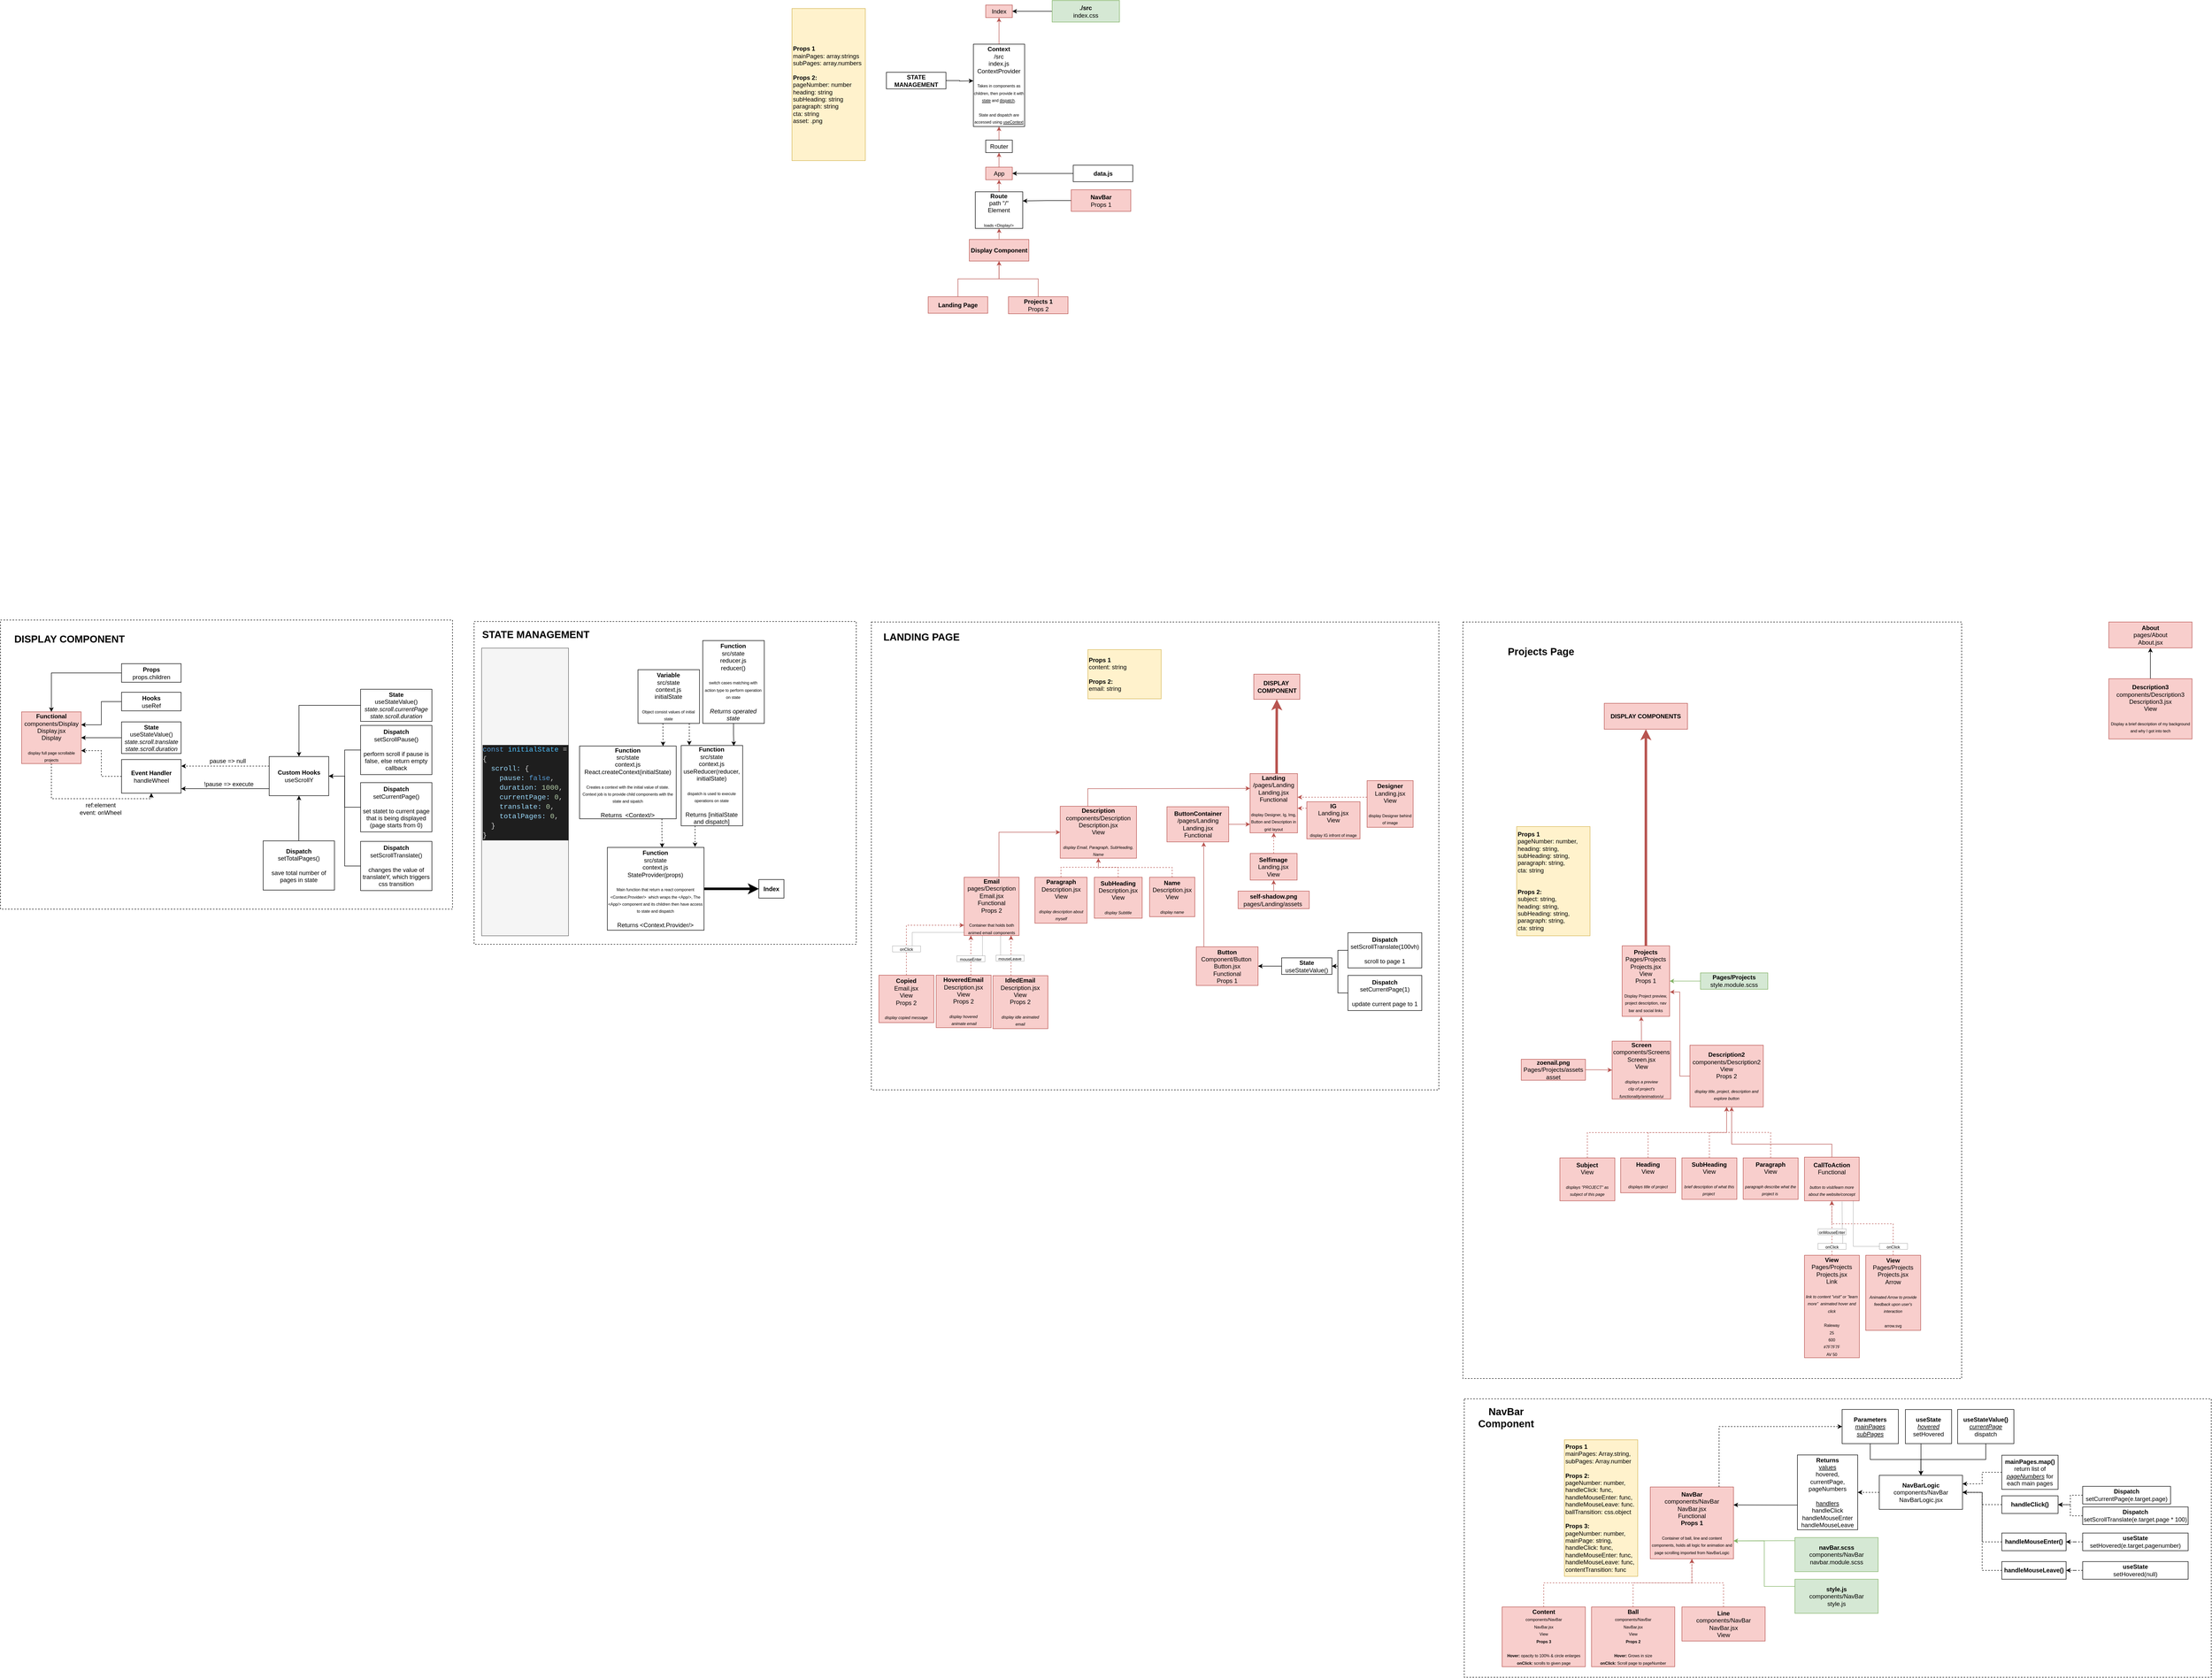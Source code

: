 <mxfile version="16.5.1" type="device"><diagram id="cFOZOIC72-pHiuxB3sqV" name="Page-1"><mxGraphModel dx="3442" dy="1224" grid="0" gridSize="10" guides="1" tooltips="1" connect="1" arrows="1" fold="1" page="0" pageScale="1" pageWidth="850" pageHeight="1100" background="none" math="0" shadow="0"><root><mxCell id="0"/><mxCell id="1" parent="0"/><mxCell id="DxQyYFzWX1KHf14YXMLe-9" value="" style="rounded=0;whiteSpace=wrap;html=1;align=left;dashed=1;fillColor=none;" parent="1" vertex="1"><mxGeometry x="162" y="865" width="993" height="1507" as="geometry"/></mxCell><mxCell id="uX7l7th-6g1IAZMEgESf-25" value="" style="group" parent="1" vertex="1" connectable="0"><mxGeometry x="158" y="2407" width="1494" height="560" as="geometry"/></mxCell><mxCell id="5M4X1VMM_x72MMNoJv0i-3" value="" style="rounded=0;whiteSpace=wrap;html=1;align=left;dashed=1;" parent="uX7l7th-6g1IAZMEgESf-25" vertex="1"><mxGeometry x="6.573" y="5.364" width="1487.427" height="554.636" as="geometry"/></mxCell><mxCell id="5M4X1VMM_x72MMNoJv0i-4" value="&lt;span style=&quot;font-size: 20px&quot;&gt;&lt;b&gt;NavBar Component&lt;/b&gt;&lt;/span&gt;" style="text;html=1;strokeColor=none;fillColor=none;align=center;verticalAlign=middle;whiteSpace=wrap;rounded=0;" parent="uX7l7th-6g1IAZMEgESf-25" vertex="1"><mxGeometry width="179.803" height="83.296" as="geometry"/></mxCell><mxCell id="DxQyYFzWX1KHf14YXMLe-56" value="" style="group" parent="1" vertex="1" connectable="0"><mxGeometry x="-2750" y="861" width="900" height="576" as="geometry"/></mxCell><mxCell id="DxQyYFzWX1KHf14YXMLe-57" value="" style="rounded=0;whiteSpace=wrap;html=1;align=left;dashed=1;" parent="DxQyYFzWX1KHf14YXMLe-56" vertex="1"><mxGeometry width="900" height="576" as="geometry"/></mxCell><mxCell id="DxQyYFzWX1KHf14YXMLe-58" value="&lt;span style=&quot;font-size: 20px&quot;&gt;&lt;b&gt;DISPLAY COMPONENT&lt;/b&gt;&lt;/span&gt;" style="text;html=1;strokeColor=none;fillColor=none;align=center;verticalAlign=middle;whiteSpace=wrap;rounded=0;" parent="DxQyYFzWX1KHf14YXMLe-56" vertex="1"><mxGeometry x="15.13" y="23.25" width="244.87" height="26.87" as="geometry"/></mxCell><mxCell id="0WC3tlz1yKizfXQLYysI-1" value="&lt;b&gt;Dispatch&lt;/b&gt;&lt;br&gt;&lt;div&gt;&lt;span&gt;setTotalPages()&lt;/span&gt;&lt;/div&gt;&lt;div&gt;&lt;br&gt;&lt;/div&gt;&lt;div&gt;save total number of pages in state&lt;/div&gt;" style="rounded=0;whiteSpace=wrap;html=1;" parent="DxQyYFzWX1KHf14YXMLe-56" vertex="1"><mxGeometry x="523" y="440" width="142" height="98" as="geometry"/></mxCell><mxCell id="DxQyYFzWX1KHf14YXMLe-5" value="" style="group" parent="1" vertex="1" connectable="0"><mxGeometry x="-1016" y="865" width="1130" height="932" as="geometry"/></mxCell><mxCell id="DxQyYFzWX1KHf14YXMLe-6" value="" style="rounded=0;whiteSpace=wrap;html=1;align=left;dashed=1;" parent="DxQyYFzWX1KHf14YXMLe-5" vertex="1"><mxGeometry width="1130" height="932" as="geometry"/></mxCell><mxCell id="DxQyYFzWX1KHf14YXMLe-7" value="&lt;span style=&quot;font-size: 20px&quot;&gt;&lt;b&gt;LANDING PAGE&lt;/b&gt;&lt;/span&gt;" style="text;html=1;strokeColor=none;fillColor=none;align=center;verticalAlign=middle;whiteSpace=wrap;rounded=0;" parent="DxQyYFzWX1KHf14YXMLe-5" vertex="1"><mxGeometry x="21" y="7" width="158.41" height="43.48" as="geometry"/></mxCell><mxCell id="8wkDYOkjUO4PCq84HkED-75" value="&lt;font style=&quot;font-size: 12px&quot;&gt;&lt;b&gt;DISPLAY&amp;nbsp;&lt;br&gt;COMPONENT&lt;/b&gt;&lt;br&gt;&lt;/font&gt;" style="rounded=0;whiteSpace=wrap;html=1;fillColor=#f8cecc;strokeColor=#b85450;" parent="DxQyYFzWX1KHf14YXMLe-5" vertex="1"><mxGeometry x="761.52" y="104" width="91.68" height="50" as="geometry"/></mxCell><mxCell id="DxQyYFzWX1KHf14YXMLe-74" style="edgeStyle=orthogonalEdgeStyle;rounded=0;orthogonalLoop=1;jettySize=auto;html=1;entryX=1;entryY=0.5;entryDx=0;entryDy=0;fontSize=12;strokeWidth=1;" parent="DxQyYFzWX1KHf14YXMLe-5" source="DxQyYFzWX1KHf14YXMLe-61" target="DxQyYFzWX1KHf14YXMLe-63" edge="1"><mxGeometry relative="1" as="geometry"/></mxCell><mxCell id="DxQyYFzWX1KHf14YXMLe-61" value="&lt;b&gt;Dispatch&lt;/b&gt;&lt;br&gt;&lt;font style=&quot;font-size: 12px&quot;&gt;setScrollTranslate(100vh)&lt;br&gt;&lt;br&gt;scroll to page 1&lt;br&gt;&lt;/font&gt;" style="rounded=0;whiteSpace=wrap;html=1;" parent="DxQyYFzWX1KHf14YXMLe-5" vertex="1"><mxGeometry x="949" y="619" width="147" height="70" as="geometry"/></mxCell><mxCell id="mDYiBMSl4Z8b1BtRQU-R-18" value="&lt;b&gt;Button&lt;/b&gt;&lt;br&gt;Component/Button&amp;nbsp;&lt;br&gt;Button.jsx&lt;br&gt;Functional&lt;br&gt;Props 1" style="rounded=0;whiteSpace=wrap;html=1;fillColor=#f8cecc;strokeColor=#b85450;" parent="DxQyYFzWX1KHf14YXMLe-5" vertex="1"><mxGeometry x="647.0" y="647" width="123" height="77" as="geometry"/></mxCell><mxCell id="DxQyYFzWX1KHf14YXMLe-73" style="edgeStyle=orthogonalEdgeStyle;rounded=0;orthogonalLoop=1;jettySize=auto;html=1;entryX=1;entryY=0.5;entryDx=0;entryDy=0;fontSize=12;strokeWidth=1;" parent="DxQyYFzWX1KHf14YXMLe-5" source="DxQyYFzWX1KHf14YXMLe-63" target="mDYiBMSl4Z8b1BtRQU-R-18" edge="1"><mxGeometry relative="1" as="geometry"/></mxCell><mxCell id="DxQyYFzWX1KHf14YXMLe-63" value="&lt;b&gt;State&lt;/b&gt;&lt;br&gt;&lt;font style=&quot;font-size: 12px&quot;&gt;useStateValue()&lt;br&gt;&lt;/font&gt;" style="rounded=0;whiteSpace=wrap;html=1;" parent="DxQyYFzWX1KHf14YXMLe-5" vertex="1"><mxGeometry x="817" y="669" width="100" height="33" as="geometry"/></mxCell><mxCell id="DxQyYFzWX1KHf14YXMLe-75" style="edgeStyle=orthogonalEdgeStyle;rounded=0;orthogonalLoop=1;jettySize=auto;html=1;entryX=1;entryY=0.5;entryDx=0;entryDy=0;fontSize=12;strokeWidth=1;" parent="DxQyYFzWX1KHf14YXMLe-5" source="DxQyYFzWX1KHf14YXMLe-72" target="DxQyYFzWX1KHf14YXMLe-63" edge="1"><mxGeometry relative="1" as="geometry"/></mxCell><mxCell id="DxQyYFzWX1KHf14YXMLe-72" value="&lt;b&gt;Dispatch&lt;/b&gt;&lt;br&gt;&lt;font style=&quot;font-size: 12px&quot;&gt;setCurrentPage(1)&lt;br&gt;&lt;br&gt;update current page to 1&lt;br&gt;&lt;/font&gt;" style="rounded=0;whiteSpace=wrap;html=1;" parent="DxQyYFzWX1KHf14YXMLe-5" vertex="1"><mxGeometry x="949" y="704" width="147" height="70" as="geometry"/></mxCell><mxCell id="mDYiBMSl4Z8b1BtRQU-R-10" value="&lt;b&gt;self-shadow.png&lt;br&gt;&lt;/b&gt;pages/Landing/assets&lt;b&gt;&amp;nbsp;&lt;/b&gt;" style="rounded=0;whiteSpace=wrap;html=1;fillColor=#f8cecc;strokeColor=#b85450;" parent="DxQyYFzWX1KHf14YXMLe-5" vertex="1"><mxGeometry x="730.26" y="536" width="141.69" height="35" as="geometry"/></mxCell><mxCell id="DxQyYFzWX1KHf14YXMLe-4" value="" style="group" parent="1" vertex="1" connectable="0"><mxGeometry x="-1807" y="864" width="761" height="643" as="geometry"/></mxCell><mxCell id="6p03svwEcHly_UuCdcD6-2" value="" style="rounded=0;whiteSpace=wrap;html=1;align=left;dashed=1;" parent="DxQyYFzWX1KHf14YXMLe-4" vertex="1"><mxGeometry width="761" height="643" as="geometry"/></mxCell><mxCell id="6p03svwEcHly_UuCdcD6-3" value="&lt;font size=&quot;1&quot;&gt;&lt;b style=&quot;font-size: 20px&quot;&gt;STATE MANAGEMENT&lt;/b&gt;&lt;/font&gt;" style="text;html=1;strokeColor=none;fillColor=none;align=center;verticalAlign=middle;whiteSpace=wrap;rounded=0;" parent="DxQyYFzWX1KHf14YXMLe-4" vertex="1"><mxGeometry x="13" y="10" width="220" height="30" as="geometry"/></mxCell><mxCell id="DxQyYFzWX1KHf14YXMLe-22" value="&lt;span&gt;&lt;b&gt;Index&lt;/b&gt;&lt;br&gt;&lt;/span&gt;" style="rounded=0;whiteSpace=wrap;html=1;" parent="DxQyYFzWX1KHf14YXMLe-4" vertex="1"><mxGeometry x="567" y="514" width="50" height="37" as="geometry"/></mxCell><mxCell id="A9FlnMYe5ykQsHilOMoN-1" value="Index" style="rounded=0;whiteSpace=wrap;html=1;fillColor=#f8cecc;strokeColor=#b85450;" parent="1" vertex="1"><mxGeometry x="-788.26" y="-364" width="53" height="25" as="geometry"/></mxCell><mxCell id="8wkDYOkjUO4PCq84HkED-56" style="edgeStyle=orthogonalEdgeStyle;rounded=0;orthogonalLoop=1;jettySize=auto;html=1;entryX=0.5;entryY=1;entryDx=0;entryDy=0;startArrow=none;startFill=0;endArrow=classic;endFill=1;strokeWidth=1;fillColor=#f8cecc;strokeColor=#b85450;" parent="1" source="mDYiBMSl4Z8b1BtRQU-R-1" target="8wkDYOkjUO4PCq84HkED-55" edge="1"><mxGeometry relative="1" as="geometry"/></mxCell><mxCell id="mDYiBMSl4Z8b1BtRQU-R-1" value="App" style="rounded=0;whiteSpace=wrap;html=1;fillColor=#f8cecc;strokeColor=#b85450;" parent="1" vertex="1"><mxGeometry x="-788.26" y="-41" width="53" height="25" as="geometry"/></mxCell><mxCell id="8wkDYOkjUO4PCq84HkED-77" style="edgeStyle=orthogonalEdgeStyle;rounded=0;orthogonalLoop=1;jettySize=auto;html=1;entryX=0.5;entryY=1;entryDx=0;entryDy=0;startArrow=none;startFill=0;endArrow=classic;endFill=1;strokeWidth=5;fillColor=#f8cecc;strokeColor=#b85450;" parent="1" source="mDYiBMSl4Z8b1BtRQU-R-5" target="8wkDYOkjUO4PCq84HkED-75" edge="1"><mxGeometry relative="1" as="geometry"><Array as="points"><mxPoint x="-209" y="1130"/><mxPoint x="-209" y="1130"/></Array></mxGeometry></mxCell><mxCell id="mDYiBMSl4Z8b1BtRQU-R-5" value="&lt;b&gt;Landing&lt;/b&gt;&lt;br&gt;/pages/Landing&lt;br&gt;Landing.jsx&lt;br&gt;Functional&lt;br&gt;&lt;br&gt;&lt;font style=&quot;font-size: 8px&quot;&gt;display Designer, Ig, Img, Button and Description in grid layout&lt;/font&gt;" style="rounded=0;whiteSpace=wrap;html=1;fillColor=#f8cecc;strokeColor=#b85450;" parent="1" vertex="1"><mxGeometry x="-261.87" y="1167" width="94.47" height="118" as="geometry"/></mxCell><mxCell id="x-eTrsKcbJd0XROmDZHk-91" style="edgeStyle=orthogonalEdgeStyle;rounded=0;orthogonalLoop=1;jettySize=auto;html=1;fontSize=8;startArrow=none;startFill=0;endArrow=classic;endFill=1;fillColor=#f8cecc;strokeColor=#b85450;dashed=1;" parent="1" source="mDYiBMSl4Z8b1BtRQU-R-16" target="mDYiBMSl4Z8b1BtRQU-R-5" edge="1"><mxGeometry relative="1" as="geometry"><Array as="points"><mxPoint x="-155.87" y="1236"/><mxPoint x="-155.87" y="1236"/></Array></mxGeometry></mxCell><mxCell id="mDYiBMSl4Z8b1BtRQU-R-16" value="&lt;b&gt;IG&lt;/b&gt;&lt;br&gt;Landing.jsx&lt;br&gt;View&lt;br&gt;&lt;br&gt;&lt;font style=&quot;font-size: 8px&quot;&gt;display IG infront of image&lt;/font&gt;&lt;font style=&quot;font-size: 8px&quot;&gt;&lt;br&gt;&lt;/font&gt;" style="rounded=0;whiteSpace=wrap;html=1;fillColor=#f8cecc;strokeColor=#b85450;" parent="1" vertex="1"><mxGeometry x="-148.87" y="1223" width="105.92" height="74" as="geometry"/></mxCell><mxCell id="8wkDYOkjUO4PCq84HkED-134" style="edgeStyle=orthogonalEdgeStyle;rounded=0;orthogonalLoop=1;jettySize=auto;html=1;entryX=0.595;entryY=1.009;entryDx=0;entryDy=0;entryPerimeter=0;fontSize=12;startArrow=none;startFill=0;endArrow=classic;endFill=1;strokeWidth=1;fillColor=#f8cecc;strokeColor=#b85450;" parent="1" source="mDYiBMSl4Z8b1BtRQU-R-18" target="8wkDYOkjUO4PCq84HkED-130" edge="1"><mxGeometry relative="1" as="geometry"><Array as="points"><mxPoint x="-353.87" y="1465"/><mxPoint x="-353.87" y="1465"/></Array></mxGeometry></mxCell><mxCell id="x-eTrsKcbJd0XROmDZHk-46" style="edgeStyle=orthogonalEdgeStyle;rounded=0;orthogonalLoop=1;jettySize=auto;html=1;entryX=0.5;entryY=0;entryDx=0;entryDy=0;startArrow=classic;startFill=1;endArrow=none;endFill=0;fillColor=#f8cecc;strokeColor=#b85450;" parent="1" source="x-eTrsKcbJd0XROmDZHk-32" target="mDYiBMSl4Z8b1BtRQU-R-10" edge="1"><mxGeometry relative="1" as="geometry"><Array as="points"/></mxGeometry></mxCell><mxCell id="x-eTrsKcbJd0XROmDZHk-83" style="edgeStyle=orthogonalEdgeStyle;rounded=0;orthogonalLoop=1;jettySize=auto;html=1;fontSize=8;startArrow=none;startFill=0;endArrow=classic;endFill=1;fillColor=#f8cecc;strokeColor=#b85450;dashed=1;" parent="1" source="x-eTrsKcbJd0XROmDZHk-32" target="mDYiBMSl4Z8b1BtRQU-R-5" edge="1"><mxGeometry relative="1" as="geometry"/></mxCell><mxCell id="x-eTrsKcbJd0XROmDZHk-32" value="&lt;b&gt;Selfimage&lt;br&gt;&lt;/b&gt;Landing.jsx&lt;br&gt;View" style="rounded=0;whiteSpace=wrap;html=1;fillColor=#f8cecc;strokeColor=#b85450;" parent="1" vertex="1"><mxGeometry x="-261.58" y="1326" width="93.37" height="53" as="geometry"/></mxCell><mxCell id="x-eTrsKcbJd0XROmDZHk-87" style="edgeStyle=orthogonalEdgeStyle;rounded=0;orthogonalLoop=1;jettySize=auto;html=1;fontSize=8;startArrow=none;startFill=0;endArrow=classic;endFill=1;fillColor=#f8cecc;strokeColor=#b85450;dashed=1;" parent="1" source="x-eTrsKcbJd0XROmDZHk-80" target="mDYiBMSl4Z8b1BtRQU-R-5" edge="1"><mxGeometry relative="1" as="geometry"><Array as="points"><mxPoint x="-122.87" y="1214"/><mxPoint x="-122.87" y="1214"/></Array></mxGeometry></mxCell><mxCell id="x-eTrsKcbJd0XROmDZHk-80" value="&lt;b&gt;Designer&lt;/b&gt;&lt;br&gt;Landing.jsx&lt;br&gt;View&lt;br&gt;&lt;br&gt;&lt;font style=&quot;font-size: 8px&quot;&gt;display Designer behind of image&lt;/font&gt;&lt;font style=&quot;font-size: 8px&quot;&gt;&lt;br&gt;&lt;/font&gt;" style="rounded=0;whiteSpace=wrap;html=1;fillColor=#f8cecc;strokeColor=#b85450;" parent="1" vertex="1"><mxGeometry x="-28.87" y="1181" width="91.68" height="93" as="geometry"/></mxCell><mxCell id="x-eTrsKcbJd0XROmDZHk-99" style="edgeStyle=orthogonalEdgeStyle;rounded=0;orthogonalLoop=1;jettySize=auto;html=1;fontSize=8;startArrow=none;startFill=0;endArrow=classic;endFill=1;strokeWidth=1;fillColor=#f8cecc;strokeColor=#b85450;dashed=1;" parent="1" source="x-eTrsKcbJd0XROmDZHk-92" target="x-eTrsKcbJd0XROmDZHk-97" edge="1"><mxGeometry relative="1" as="geometry"/></mxCell><mxCell id="x-eTrsKcbJd0XROmDZHk-92" value="&lt;b&gt;Paragraph&lt;/b&gt;&lt;br&gt;Description.jsx&lt;br&gt;View&lt;br&gt;&lt;font style=&quot;font-size: 8px&quot;&gt;&lt;br&gt;&lt;i&gt;display description about myself&lt;/i&gt;&lt;br&gt;&lt;/font&gt;" style="rounded=0;whiteSpace=wrap;html=1;fillColor=#f8cecc;strokeColor=#b85450;" parent="1" vertex="1"><mxGeometry x="-690.31" y="1373.5" width="103.81" height="91.5" as="geometry"/></mxCell><mxCell id="wHBAZ8LIvhq0537W4NR_-15" style="edgeStyle=orthogonalEdgeStyle;rounded=0;orthogonalLoop=1;jettySize=auto;html=1;startArrow=none;startFill=0;endArrow=classic;endFill=1;fillColor=#f8cecc;strokeColor=#b85450;dashed=1;" parent="1" source="x-eTrsKcbJd0XROmDZHk-93" target="wHBAZ8LIvhq0537W4NR_-10" edge="1"><mxGeometry relative="1" as="geometry"><Array as="points"><mxPoint x="-817.87" y="1535.5"/><mxPoint x="-817.87" y="1535.5"/></Array></mxGeometry></mxCell><mxCell id="x-eTrsKcbJd0XROmDZHk-93" value="&lt;b&gt;HoveredEmail&lt;/b&gt;&lt;br&gt;Description.jsx&lt;br&gt;View&lt;br&gt;&lt;font&gt;Props 2&lt;br&gt;&lt;br&gt;&lt;i style=&quot;font-size: 8px&quot;&gt;display hovered&lt;br&gt;&amp;nbsp;animate email&lt;/i&gt;&lt;br&gt;&lt;/font&gt;" style="rounded=0;whiteSpace=wrap;html=1;fillColor=#f8cecc;strokeColor=#b85450;" parent="1" vertex="1"><mxGeometry x="-886.87" y="1568.5" width="109.41" height="104.5" as="geometry"/></mxCell><mxCell id="x-eTrsKcbJd0XROmDZHk-100" style="edgeStyle=orthogonalEdgeStyle;rounded=0;orthogonalLoop=1;jettySize=auto;html=1;fontSize=8;startArrow=none;startFill=0;endArrow=classic;endFill=1;strokeWidth=1;fillColor=#f8cecc;strokeColor=#b85450;dashed=1;" parent="1" source="x-eTrsKcbJd0XROmDZHk-94" target="x-eTrsKcbJd0XROmDZHk-97" edge="1"><mxGeometry relative="1" as="geometry"/></mxCell><mxCell id="x-eTrsKcbJd0XROmDZHk-94" value="&lt;b&gt;SubHeading&lt;/b&gt;&lt;br&gt;Description.jsx&lt;br&gt;View&lt;br&gt;&lt;font style=&quot;font-size: 8px&quot;&gt;&lt;br&gt;&lt;i style=&quot;font-size: 8px&quot;&gt;display Subtitle&lt;/i&gt;&lt;br&gt;&lt;/font&gt;" style="rounded=0;whiteSpace=wrap;html=1;fillColor=#f8cecc;strokeColor=#b85450;" parent="1" vertex="1"><mxGeometry x="-571.97" y="1373.5" width="95.23" height="81.5" as="geometry"/></mxCell><mxCell id="x-eTrsKcbJd0XROmDZHk-101" style="edgeStyle=orthogonalEdgeStyle;rounded=0;orthogonalLoop=1;jettySize=auto;html=1;fontSize=8;startArrow=none;startFill=0;endArrow=classic;endFill=1;strokeWidth=1;fillColor=#f8cecc;strokeColor=#b85450;dashed=1;entryX=0.5;entryY=1;entryDx=0;entryDy=0;" parent="1" source="x-eTrsKcbJd0XROmDZHk-95" target="x-eTrsKcbJd0XROmDZHk-97" edge="1"><mxGeometry relative="1" as="geometry"><Array as="points"><mxPoint x="-417" y="1354"/><mxPoint x="-564" y="1354"/></Array></mxGeometry></mxCell><mxCell id="x-eTrsKcbJd0XROmDZHk-95" value="&lt;b&gt;Name&lt;/b&gt;&lt;br&gt;Description.jsx&lt;br&gt;View&lt;br&gt;&lt;font style=&quot;font-size: 8px&quot;&gt;&lt;br&gt;&lt;i&gt;display name&lt;/i&gt;&lt;br&gt;&lt;/font&gt;" style="rounded=0;whiteSpace=wrap;html=1;fillColor=#f8cecc;strokeColor=#b85450;" parent="1" vertex="1"><mxGeometry x="-461.97" y="1373.5" width="90.1" height="78.5" as="geometry"/></mxCell><mxCell id="x-eTrsKcbJd0XROmDZHk-98" style="edgeStyle=orthogonalEdgeStyle;rounded=0;orthogonalLoop=1;jettySize=auto;html=1;entryX=0;entryY=0.25;entryDx=0;entryDy=0;fontSize=8;startArrow=none;startFill=0;endArrow=classic;endFill=1;strokeWidth=1;fillColor=#f8cecc;strokeColor=#b85450;" parent="1" source="x-eTrsKcbJd0XROmDZHk-97" target="mDYiBMSl4Z8b1BtRQU-R-5" edge="1"><mxGeometry relative="1" as="geometry"><Array as="points"><mxPoint x="-585" y="1197"/><mxPoint x="-525" y="1197"/></Array></mxGeometry></mxCell><mxCell id="x-eTrsKcbJd0XROmDZHk-97" value="&lt;b&gt;Description&lt;/b&gt;&lt;br&gt;components/Description&lt;br&gt;Description.jsx&lt;br&gt;View&lt;br&gt;&lt;font style=&quot;font-size: 8px&quot;&gt;&lt;br&gt;&lt;i&gt;display Email, Paragraph, SubHeading, Name&lt;/i&gt;&lt;br&gt;&lt;/font&gt;" style="rounded=0;whiteSpace=wrap;html=1;fillColor=#f8cecc;strokeColor=#b85450;" parent="1" vertex="1"><mxGeometry x="-639.87" y="1232" width="151.87" height="103.5" as="geometry"/></mxCell><mxCell id="wHBAZ8LIvhq0537W4NR_-16" style="edgeStyle=orthogonalEdgeStyle;rounded=0;orthogonalLoop=1;jettySize=auto;html=1;startArrow=none;startFill=0;endArrow=classic;endFill=1;fillColor=#f8cecc;strokeColor=#b85450;dashed=1;" parent="1" source="wHBAZ8LIvhq0537W4NR_-1" target="wHBAZ8LIvhq0537W4NR_-10" edge="1"><mxGeometry relative="1" as="geometry"><Array as="points"><mxPoint x="-737.87" y="1535.5"/><mxPoint x="-737.87" y="1535.5"/></Array></mxGeometry></mxCell><mxCell id="wHBAZ8LIvhq0537W4NR_-1" value="&lt;b&gt;IdledEmail&lt;/b&gt;&lt;br&gt;Description.jsx&lt;br&gt;View&lt;br&gt;Props 2&lt;br&gt;&lt;font&gt;&lt;br&gt;&lt;i style=&quot;font-size: 8px&quot;&gt;display idle animated &lt;br&gt;email&lt;/i&gt;&lt;br&gt;&lt;/font&gt;" style="rounded=0;whiteSpace=wrap;html=1;fillColor=#f8cecc;strokeColor=#b85450;" parent="1" vertex="1"><mxGeometry x="-773.87" y="1569.5" width="109.41" height="105.5" as="geometry"/></mxCell><mxCell id="wHBAZ8LIvhq0537W4NR_-14" style="edgeStyle=orthogonalEdgeStyle;rounded=0;orthogonalLoop=1;jettySize=auto;html=1;entryX=0;entryY=0.5;entryDx=0;entryDy=0;startArrow=none;startFill=0;endArrow=classic;endFill=1;fillColor=#f8cecc;strokeColor=#b85450;" parent="1" source="wHBAZ8LIvhq0537W4NR_-10" target="x-eTrsKcbJd0XROmDZHk-97" edge="1"><mxGeometry relative="1" as="geometry"><Array as="points"><mxPoint x="-761.87" y="1284"/></Array></mxGeometry></mxCell><mxCell id="wHBAZ8LIvhq0537W4NR_-10" value="&lt;b&gt;Email&lt;/b&gt;&lt;br&gt;pages/Description&lt;br&gt;Email.jsx&lt;br&gt;Functional&lt;br&gt;Props 2&lt;br&gt;&lt;font style=&quot;font-size: 8px&quot;&gt;&lt;br&gt;Container that holds both animed email components&lt;br&gt;&lt;/font&gt;" style="rounded=0;whiteSpace=wrap;html=1;fillColor=#f8cecc;strokeColor=#b85450;" parent="1" vertex="1"><mxGeometry x="-831.27" y="1373.5" width="109.41" height="116" as="geometry"/></mxCell><mxCell id="wHBAZ8LIvhq0537W4NR_-25" style="edgeStyle=orthogonalEdgeStyle;rounded=0;orthogonalLoop=1;jettySize=auto;html=1;entryX=0.332;entryY=1.002;entryDx=0;entryDy=0;entryPerimeter=0;fontSize=8;startArrow=none;startFill=0;endArrow=none;endFill=0;strokeWidth=0.25;" parent="1" source="wHBAZ8LIvhq0537W4NR_-19" target="wHBAZ8LIvhq0537W4NR_-10" edge="1"><mxGeometry relative="1" as="geometry"><Array as="points"><mxPoint x="-794.87" y="1534.5"/><mxPoint x="-794.87" y="1534.5"/></Array></mxGeometry></mxCell><mxCell id="wHBAZ8LIvhq0537W4NR_-19" value="&lt;font style=&quot;font-size: 8px&quot;&gt;mouseEnter&lt;/font&gt;" style="rounded=0;whiteSpace=wrap;html=1;strokeWidth=0.25;" parent="1" vertex="1"><mxGeometry x="-845.87" y="1529.5" width="56" height="12" as="geometry"/></mxCell><mxCell id="wHBAZ8LIvhq0537W4NR_-26" style="edgeStyle=orthogonalEdgeStyle;rounded=0;orthogonalLoop=1;jettySize=auto;html=1;fontSize=8;startArrow=none;startFill=0;endArrow=none;endFill=0;strokeWidth=0.25;" parent="1" source="wHBAZ8LIvhq0537W4NR_-21" target="wHBAZ8LIvhq0537W4NR_-10" edge="1"><mxGeometry relative="1" as="geometry"><Array as="points"><mxPoint x="-758.87" y="1509.5"/><mxPoint x="-758.87" y="1509.5"/></Array></mxGeometry></mxCell><mxCell id="wHBAZ8LIvhq0537W4NR_-21" value="&lt;font style=&quot;font-size: 8px&quot;&gt;mouseLeave&lt;/font&gt;" style="rounded=0;whiteSpace=wrap;html=1;strokeWidth=0.25;" parent="1" vertex="1"><mxGeometry x="-767.87" y="1528.5" width="56" height="12" as="geometry"/></mxCell><mxCell id="QqIE9RJFBkKYcwH__Y4C-3" style="edgeStyle=orthogonalEdgeStyle;rounded=0;orthogonalLoop=1;jettySize=auto;html=1;dashed=1;fillColor=#f8cecc;strokeColor=#b85450;" parent="1" source="QqIE9RJFBkKYcwH__Y4C-1" target="wHBAZ8LIvhq0537W4NR_-10" edge="1"><mxGeometry relative="1" as="geometry"><Array as="points"><mxPoint x="-945.87" y="1469"/></Array></mxGeometry></mxCell><mxCell id="QqIE9RJFBkKYcwH__Y4C-1" value="&lt;b&gt;Copied&lt;/b&gt;&lt;br&gt;Email.jsx&lt;br&gt;View&lt;br&gt;&lt;font&gt;Props 2&lt;br&gt;&lt;br&gt;&lt;i style=&quot;font-size: 8px&quot;&gt;display copied message&lt;/i&gt;&lt;br&gt;&lt;/font&gt;" style="rounded=0;whiteSpace=wrap;html=1;fillColor=#f8cecc;strokeColor=#b85450;" parent="1" vertex="1"><mxGeometry x="-1000.87" y="1568.5" width="109.41" height="94.5" as="geometry"/></mxCell><mxCell id="QqIE9RJFBkKYcwH__Y4C-8" style="edgeStyle=orthogonalEdgeStyle;rounded=0;orthogonalLoop=1;jettySize=auto;html=1;strokeWidth=0.25;endArrow=none;endFill=0;" parent="1" source="QqIE9RJFBkKYcwH__Y4C-7" target="wHBAZ8LIvhq0537W4NR_-10" edge="1"><mxGeometry relative="1" as="geometry"><Array as="points"><mxPoint x="-934.87" y="1483"/></Array></mxGeometry></mxCell><mxCell id="QqIE9RJFBkKYcwH__Y4C-7" value="&lt;font style=&quot;font-size: 8px&quot;&gt;onClick&lt;/font&gt;" style="rounded=0;whiteSpace=wrap;html=1;strokeWidth=0.25;" parent="1" vertex="1"><mxGeometry x="-974.16" y="1510" width="56" height="12" as="geometry"/></mxCell><mxCell id="1JY5qINO65qDsCeamrLm-18" style="edgeStyle=orthogonalEdgeStyle;rounded=0;orthogonalLoop=1;jettySize=auto;html=1;entryX=0.5;entryY=1;entryDx=0;entryDy=0;dashed=1;fillColor=#f8cecc;strokeColor=#b85450;" parent="1" source="8wkDYOkjUO4PCq84HkED-2" target="B3lihOhsl9TINmTohhq--8" edge="1"><mxGeometry relative="1" as="geometry"><Array as="points"><mxPoint x="410" y="1882"/><mxPoint x="687" y="1882"/></Array></mxGeometry></mxCell><mxCell id="8wkDYOkjUO4PCq84HkED-2" value="&lt;b&gt;Subject&lt;/b&gt;&lt;br&gt;View&lt;br&gt;&lt;font style=&quot;font-size: 8px&quot;&gt;&lt;br&gt;&lt;i&gt;displays &quot;PROJECT&quot; as subject of this page&lt;/i&gt;&lt;br&gt;&lt;/font&gt;" style="rounded=0;whiteSpace=wrap;html=1;fillColor=#f8cecc;strokeColor=#b85450;" parent="1" vertex="1"><mxGeometry x="355" y="1932.5" width="109.41" height="85.5" as="geometry"/></mxCell><mxCell id="1JY5qINO65qDsCeamrLm-16" style="edgeStyle=orthogonalEdgeStyle;rounded=0;orthogonalLoop=1;jettySize=auto;html=1;entryX=0.5;entryY=1;entryDx=0;entryDy=0;dashed=1;fillColor=#f8cecc;strokeColor=#b85450;" parent="1" source="8wkDYOkjUO4PCq84HkED-3" target="B3lihOhsl9TINmTohhq--8" edge="1"><mxGeometry relative="1" as="geometry"><Array as="points"><mxPoint x="531" y="1882"/><mxPoint x="687" y="1882"/></Array></mxGeometry></mxCell><mxCell id="8wkDYOkjUO4PCq84HkED-3" value="&lt;b&gt;Heading&lt;/b&gt;&lt;br&gt;View&lt;br&gt;&lt;font style=&quot;font-size: 8px&quot;&gt;&lt;br&gt;&lt;i&gt;displays title of project&lt;/i&gt;&lt;br&gt;&lt;/font&gt;" style="rounded=0;whiteSpace=wrap;html=1;fillColor=#f8cecc;strokeColor=#b85450;" parent="1" vertex="1"><mxGeometry x="476" y="1932.5" width="109.41" height="69.5" as="geometry"/></mxCell><mxCell id="1JY5qINO65qDsCeamrLm-14" style="edgeStyle=orthogonalEdgeStyle;rounded=0;orthogonalLoop=1;jettySize=auto;html=1;entryX=0.5;entryY=1;entryDx=0;entryDy=0;dashed=1;fillColor=#f8cecc;strokeColor=#b85450;" parent="1" source="8wkDYOkjUO4PCq84HkED-4" target="B3lihOhsl9TINmTohhq--8" edge="1"><mxGeometry relative="1" as="geometry"/></mxCell><mxCell id="8wkDYOkjUO4PCq84HkED-4" value="&lt;b&gt;SubHeading&lt;/b&gt;&lt;br&gt;View&lt;br&gt;&lt;font style=&quot;font-size: 8px&quot;&gt;&lt;br&gt;&lt;i&gt;brief description of what this project&amp;nbsp;&lt;/i&gt;&lt;br&gt;&lt;/font&gt;" style="rounded=0;whiteSpace=wrap;html=1;fillColor=#f8cecc;strokeColor=#b85450;" parent="1" vertex="1"><mxGeometry x="598" y="1932.5" width="109.41" height="82.5" as="geometry"/></mxCell><mxCell id="1JY5qINO65qDsCeamrLm-17" style="edgeStyle=orthogonalEdgeStyle;rounded=0;orthogonalLoop=1;jettySize=auto;html=1;entryX=0.5;entryY=1;entryDx=0;entryDy=0;dashed=1;fillColor=#f8cecc;strokeColor=#b85450;" parent="1" source="8wkDYOkjUO4PCq84HkED-5" target="B3lihOhsl9TINmTohhq--8" edge="1"><mxGeometry relative="1" as="geometry"/></mxCell><mxCell id="8wkDYOkjUO4PCq84HkED-5" value="&lt;b&gt;Paragraph&lt;/b&gt;&lt;br&gt;View&lt;br&gt;&lt;font style=&quot;font-size: 8px&quot;&gt;&lt;br&gt;&lt;i&gt;paragraph describe what the project is&amp;nbsp;&lt;/i&gt;&lt;br&gt;&lt;/font&gt;" style="rounded=0;whiteSpace=wrap;html=1;fillColor=#f8cecc;strokeColor=#b85450;" parent="1" vertex="1"><mxGeometry x="720" y="1932.5" width="109.41" height="82.5" as="geometry"/></mxCell><mxCell id="1JY5qINO65qDsCeamrLm-15" style="edgeStyle=orthogonalEdgeStyle;rounded=0;orthogonalLoop=1;jettySize=auto;html=1;fillColor=#f8cecc;strokeColor=#b85450;" parent="1" source="8wkDYOkjUO4PCq84HkED-6" edge="1"><mxGeometry relative="1" as="geometry"><mxPoint x="697" y="1831" as="targetPoint"/><Array as="points"><mxPoint x="897" y="1905"/><mxPoint x="697" y="1905"/></Array></mxGeometry></mxCell><mxCell id="8wkDYOkjUO4PCq84HkED-6" value="&lt;b&gt;CallToAction&lt;br&gt;&lt;/b&gt;Functional&lt;br&gt;&lt;font style=&quot;font-size: 8px&quot;&gt;&lt;br&gt;&lt;i&gt;button to visit/learn more about the website/concept&lt;/i&gt;&lt;br&gt;&lt;/font&gt;" style="rounded=0;whiteSpace=wrap;html=1;fillColor=#f8cecc;strokeColor=#b85450;" parent="1" vertex="1"><mxGeometry x="842" y="1931" width="109" height="87" as="geometry"/></mxCell><mxCell id="8wkDYOkjUO4PCq84HkED-10" style="edgeStyle=orthogonalEdgeStyle;rounded=0;orthogonalLoop=1;jettySize=auto;html=1;entryX=0.5;entryY=1;entryDx=0;entryDy=0;fillColor=#f8cecc;strokeColor=#b85450;dashed=1;" parent="1" source="8wkDYOkjUO4PCq84HkED-7" target="8wkDYOkjUO4PCq84HkED-6" edge="1"><mxGeometry relative="1" as="geometry"/></mxCell><mxCell id="8wkDYOkjUO4PCq84HkED-7" value="&lt;b&gt;View&lt;/b&gt;&lt;br&gt;Pages/Projects&lt;br&gt;Projects.jsx&lt;br&gt;Link&lt;br&gt;&lt;font style=&quot;font-size: 8px&quot;&gt;&lt;br&gt;&lt;i&gt;link to content &quot;visit&quot; or &quot;learn more&quot;&amp;nbsp; animated hover and click&lt;br&gt;&lt;/i&gt;&lt;br&gt;Raleway&lt;br&gt;25&lt;br&gt;600&lt;br&gt;#7F7F7F&lt;br&gt;AV 50&lt;br&gt;&lt;/font&gt;" style="rounded=0;whiteSpace=wrap;html=1;fillColor=#f8cecc;strokeColor=#b85450;" parent="1" vertex="1"><mxGeometry x="842" y="2126.5" width="109.41" height="204" as="geometry"/></mxCell><mxCell id="8wkDYOkjUO4PCq84HkED-11" style="edgeStyle=orthogonalEdgeStyle;rounded=0;orthogonalLoop=1;jettySize=auto;html=1;entryX=0.5;entryY=1;entryDx=0;entryDy=0;fillColor=#f8cecc;strokeColor=#b85450;dashed=1;" parent="1" source="8wkDYOkjUO4PCq84HkED-9" target="8wkDYOkjUO4PCq84HkED-6" edge="1"><mxGeometry relative="1" as="geometry"><mxPoint x="897" y="2063.75" as="targetPoint"/><Array as="points"><mxPoint x="1019" y="2063.75"/><mxPoint x="897" y="2063.75"/></Array></mxGeometry></mxCell><mxCell id="8wkDYOkjUO4PCq84HkED-9" value="&lt;b&gt;View&lt;/b&gt;&lt;br&gt;Pages/Projects&lt;br&gt;Projects.jsx&lt;br&gt;Arrow&lt;br&gt;&lt;font style=&quot;font-size: 8px&quot;&gt;&lt;br&gt;&lt;i&gt;Animated Arrow to provide feedback upon user's interaction&lt;br&gt;&lt;/i&gt;&lt;br&gt;arrow.svg&lt;br&gt;&lt;/font&gt;" style="rounded=0;whiteSpace=wrap;html=1;fillColor=#f8cecc;strokeColor=#b85450;" parent="1" vertex="1"><mxGeometry x="964" y="2126.5" width="109.41" height="149.5" as="geometry"/></mxCell><mxCell id="8wkDYOkjUO4PCq84HkED-23" style="edgeStyle=orthogonalEdgeStyle;rounded=0;orthogonalLoop=1;jettySize=auto;html=1;entryX=0.685;entryY=1.013;entryDx=0;entryDy=0;entryPerimeter=0;endArrow=none;endFill=0;strokeWidth=0.25;" parent="1" source="8wkDYOkjUO4PCq84HkED-20" target="8wkDYOkjUO4PCq84HkED-6" edge="1"><mxGeometry relative="1" as="geometry"><Array as="points"><mxPoint x="917" y="2068.5"/><mxPoint x="917" y="2068.5"/></Array></mxGeometry></mxCell><mxCell id="8wkDYOkjUO4PCq84HkED-20" value="&lt;font style=&quot;font-size: 8px&quot;&gt;onMouseEnter&lt;/font&gt;" style="rounded=0;whiteSpace=wrap;html=1;strokeWidth=0.25;" parent="1" vertex="1"><mxGeometry x="868.71" y="2073.5" width="56" height="12" as="geometry"/></mxCell><mxCell id="8wkDYOkjUO4PCq84HkED-25" style="edgeStyle=orthogonalEdgeStyle;rounded=0;orthogonalLoop=1;jettySize=auto;html=1;entryX=0.886;entryY=1.012;entryDx=0;entryDy=0;entryPerimeter=0;endArrow=none;endFill=0;strokeWidth=0.25;" parent="1" source="8wkDYOkjUO4PCq84HkED-21" target="8wkDYOkjUO4PCq84HkED-20" edge="1"><mxGeometry relative="1" as="geometry"><Array as="points"><mxPoint x="918" y="2085.5"/><mxPoint x="918" y="2085.5"/></Array></mxGeometry></mxCell><mxCell id="8wkDYOkjUO4PCq84HkED-21" value="&lt;font style=&quot;font-size: 8px&quot;&gt;onClick&lt;/font&gt;" style="rounded=0;whiteSpace=wrap;html=1;strokeWidth=0.25;" parent="1" vertex="1"><mxGeometry x="868.71" y="2102.5" width="56" height="12" as="geometry"/></mxCell><mxCell id="8wkDYOkjUO4PCq84HkED-27" style="edgeStyle=orthogonalEdgeStyle;rounded=0;orthogonalLoop=1;jettySize=auto;html=1;entryX=0.89;entryY=0.996;entryDx=0;entryDy=0;entryPerimeter=0;endArrow=none;endFill=0;strokeWidth=0.25;" parent="1" source="8wkDYOkjUO4PCq84HkED-26" target="8wkDYOkjUO4PCq84HkED-6" edge="1"><mxGeometry relative="1" as="geometry"/></mxCell><mxCell id="8wkDYOkjUO4PCq84HkED-26" value="&lt;font style=&quot;font-size: 8px&quot;&gt;onClick&lt;/font&gt;" style="rounded=0;whiteSpace=wrap;html=1;strokeWidth=0.25;" parent="1" vertex="1"><mxGeometry x="991" y="2102.5" width="56" height="12" as="geometry"/></mxCell><mxCell id="8wkDYOkjUO4PCq84HkED-91" style="edgeStyle=orthogonalEdgeStyle;rounded=0;orthogonalLoop=1;jettySize=auto;html=1;startArrow=none;startFill=0;endArrow=classic;endFill=1;strokeWidth=1;fillColor=#f8cecc;strokeColor=#b85450;" parent="1" source="8wkDYOkjUO4PCq84HkED-55" target="8wkDYOkjUO4PCq84HkED-88" edge="1"><mxGeometry relative="1" as="geometry"><mxPoint x="-761.76" y="-80.696" as="targetPoint"/></mxGeometry></mxCell><mxCell id="8wkDYOkjUO4PCq84HkED-55" value="Router" style="rounded=0;whiteSpace=wrap;html=1;" parent="1" vertex="1"><mxGeometry x="-788.26" y="-95" width="53" height="25" as="geometry"/></mxCell><mxCell id="8wkDYOkjUO4PCq84HkED-70" style="edgeStyle=orthogonalEdgeStyle;rounded=0;orthogonalLoop=1;jettySize=auto;html=1;entryX=0.5;entryY=1;entryDx=0;entryDy=0;startArrow=none;startFill=0;endArrow=classic;endFill=1;strokeWidth=1;fillColor=#f8cecc;strokeColor=#b85450;" parent="1" source="8wkDYOkjUO4PCq84HkED-58" target="mDYiBMSl4Z8b1BtRQU-R-1" edge="1"><mxGeometry relative="1" as="geometry"/></mxCell><mxCell id="8wkDYOkjUO4PCq84HkED-58" value="&lt;b&gt;Route&lt;/b&gt;&lt;br&gt;path &quot;/&quot;&lt;br&gt;Element&lt;br&gt;&lt;span style=&quot;font-size: 8px&quot;&gt;&lt;br&gt;loads &amp;lt;Display/&amp;gt;&lt;br&gt;&lt;/span&gt;" style="rounded=0;whiteSpace=wrap;html=1;" parent="1" vertex="1"><mxGeometry x="-809" y="8" width="94.47" height="73" as="geometry"/></mxCell><mxCell id="8wkDYOkjUO4PCq84HkED-92" style="edgeStyle=orthogonalEdgeStyle;rounded=0;orthogonalLoop=1;jettySize=auto;html=1;entryX=0.5;entryY=1;entryDx=0;entryDy=0;startArrow=none;startFill=0;endArrow=classic;endFill=1;strokeWidth=1;fillColor=#f8cecc;strokeColor=#b85450;" parent="1" source="8wkDYOkjUO4PCq84HkED-88" target="A9FlnMYe5ykQsHilOMoN-1" edge="1"><mxGeometry relative="1" as="geometry"/></mxCell><mxCell id="8wkDYOkjUO4PCq84HkED-88" value="&lt;b&gt;Context&lt;/b&gt;&lt;br&gt;/src&lt;br&gt;index.js&lt;br&gt;ContextProvider&lt;br&gt;&lt;font style=&quot;font-size: 8px&quot;&gt;&lt;br&gt;Takes in components as children, then provide it with &lt;u&gt;state&lt;/u&gt; and &lt;u&gt;dispatch&lt;/u&gt;.&lt;br&gt;&lt;br&gt;State and dispatch are accessed using &lt;u&gt;useContext&lt;/u&gt;&lt;/font&gt;" style="rounded=0;whiteSpace=wrap;html=1;" parent="1" vertex="1"><mxGeometry x="-812.76" y="-286" width="102" height="164" as="geometry"/></mxCell><mxCell id="8wkDYOkjUO4PCq84HkED-107" style="edgeStyle=orthogonalEdgeStyle;rounded=0;orthogonalLoop=1;jettySize=auto;html=1;entryX=0.907;entryY=-0.005;entryDx=0;entryDy=0;entryPerimeter=0;dashed=1;fontSize=8;startArrow=none;startFill=0;endArrow=classic;endFill=1;strokeWidth=1;" parent="1" source="8wkDYOkjUO4PCq84HkED-93" target="8wkDYOkjUO4PCq84HkED-106" edge="1"><mxGeometry relative="1" as="geometry"><Array as="points"><mxPoint x="-1367" y="1286"/><mxPoint x="-1367" y="1286"/></Array></mxGeometry></mxCell><mxCell id="8wkDYOkjUO4PCq84HkED-93" value="&lt;b&gt;Function&lt;br&gt;&lt;/b&gt;src/state&lt;br&gt;context.js&lt;br&gt;useReducer(reducer, initialState)&lt;br&gt;&lt;br&gt;&lt;font style=&quot;font-size: 8px&quot;&gt;dispatch is used to execute operations on state&lt;/font&gt;&lt;br&gt;&lt;span&gt;&lt;br&gt;Returns [initialState and dispatch]&lt;br&gt;&lt;/span&gt;" style="rounded=0;whiteSpace=wrap;html=1;" parent="1" vertex="1"><mxGeometry x="-1394.66" y="1111" width="122.47" height="160" as="geometry"/></mxCell><mxCell id="8wkDYOkjUO4PCq84HkED-99" style="edgeStyle=orthogonalEdgeStyle;rounded=0;orthogonalLoop=1;jettySize=auto;html=1;entryX=0.856;entryY=0.005;entryDx=0;entryDy=0;entryPerimeter=0;fontSize=12;startArrow=none;startFill=0;endArrow=classic;endFill=1;strokeWidth=1;" parent="1" source="8wkDYOkjUO4PCq84HkED-94" target="8wkDYOkjUO4PCq84HkED-93" edge="1"><mxGeometry relative="1" as="geometry"/></mxCell><mxCell id="8wkDYOkjUO4PCq84HkED-94" value="&lt;b&gt;Function&lt;br&gt;&lt;/b&gt;src/state&lt;br&gt;reducer.js&lt;br&gt;reducer()&lt;br&gt;&lt;br&gt;&lt;font&gt;&lt;span style=&quot;font-size: 8px&quot;&gt;switch cases matching with action type to perform operation on state&lt;br&gt;&lt;/span&gt;&lt;br&gt;&lt;i&gt;&lt;font style=&quot;font-size: 12px&quot;&gt;Returns operated state&lt;/font&gt;&lt;/i&gt;&lt;br&gt;&lt;/font&gt;" style="rounded=0;whiteSpace=wrap;html=1;" parent="1" vertex="1"><mxGeometry x="-1351.66" y="902" width="122.47" height="165" as="geometry"/></mxCell><mxCell id="8wkDYOkjUO4PCq84HkED-115" style="edgeStyle=orthogonalEdgeStyle;rounded=0;orthogonalLoop=1;jettySize=auto;html=1;entryX=0.864;entryY=0.002;entryDx=0;entryDy=0;entryPerimeter=0;fontSize=12;startArrow=none;startFill=0;endArrow=classic;endFill=1;strokeWidth=1;dashed=1;" parent="1" source="8wkDYOkjUO4PCq84HkED-97" target="8wkDYOkjUO4PCq84HkED-101" edge="1"><mxGeometry relative="1" as="geometry"><Array as="points"><mxPoint x="-1431" y="1078"/><mxPoint x="-1431" y="1078"/></Array></mxGeometry></mxCell><mxCell id="8wkDYOkjUO4PCq84HkED-116" style="edgeStyle=orthogonalEdgeStyle;rounded=0;orthogonalLoop=1;jettySize=auto;html=1;entryX=0.132;entryY=-0.002;entryDx=0;entryDy=0;entryPerimeter=0;dashed=1;fontSize=12;startArrow=none;startFill=0;endArrow=classic;endFill=1;strokeWidth=1;" parent="1" source="8wkDYOkjUO4PCq84HkED-97" target="8wkDYOkjUO4PCq84HkED-93" edge="1"><mxGeometry relative="1" as="geometry"><Array as="points"><mxPoint x="-1378" y="1089"/></Array></mxGeometry></mxCell><mxCell id="8wkDYOkjUO4PCq84HkED-97" value="&lt;b&gt;Variable&lt;br&gt;&lt;/b&gt;src/state&lt;br&gt;context.js&lt;br&gt;initialState&lt;br&gt;&lt;br&gt;&lt;font&gt;&lt;span style=&quot;font-size: 8px&quot;&gt;Object consist values of initial state&lt;/span&gt;&lt;br&gt;&lt;/font&gt;" style="rounded=0;whiteSpace=wrap;html=1;" parent="1" vertex="1"><mxGeometry x="-1480.66" y="960" width="122.47" height="107" as="geometry"/></mxCell><mxCell id="8wkDYOkjUO4PCq84HkED-112" style="edgeStyle=orthogonalEdgeStyle;rounded=0;orthogonalLoop=1;jettySize=auto;html=1;entryX=0.567;entryY=0.004;entryDx=0;entryDy=0;entryPerimeter=0;fontSize=12;startArrow=none;startFill=0;endArrow=classic;endFill=1;strokeWidth=1;dashed=1;" parent="1" source="8wkDYOkjUO4PCq84HkED-101" target="8wkDYOkjUO4PCq84HkED-106" edge="1"><mxGeometry relative="1" as="geometry"><Array as="points"><mxPoint x="-1433" y="1284"/><mxPoint x="-1432" y="1284"/></Array></mxGeometry></mxCell><mxCell id="8wkDYOkjUO4PCq84HkED-101" value="&lt;b&gt;Function&lt;/b&gt;&lt;br&gt;src/state&lt;br&gt;context.js&lt;br&gt;React.createContext(initialState)&lt;br&gt;&lt;br&gt;&lt;font style=&quot;font-size: 8px&quot;&gt;Creates a context with the initial value of state. Context job is to provide child components with the state and sipatch&lt;/font&gt;&lt;br&gt;&lt;span&gt;&lt;br&gt;Returns&amp;nbsp; &amp;lt;Context/&amp;gt;&lt;br&gt;&lt;/span&gt;" style="rounded=0;whiteSpace=wrap;html=1;" parent="1" vertex="1"><mxGeometry x="-1597" y="1112" width="192.47" height="145" as="geometry"/></mxCell><mxCell id="DxQyYFzWX1KHf14YXMLe-23" style="edgeStyle=orthogonalEdgeStyle;rounded=0;orthogonalLoop=1;jettySize=auto;html=1;entryX=0;entryY=0.5;entryDx=0;entryDy=0;fontSize=12;strokeWidth=5;" parent="1" source="8wkDYOkjUO4PCq84HkED-106" target="DxQyYFzWX1KHf14YXMLe-22" edge="1"><mxGeometry relative="1" as="geometry"/></mxCell><mxCell id="8wkDYOkjUO4PCq84HkED-106" value="&lt;b&gt;Function&lt;/b&gt;&lt;br&gt;src/state&lt;br&gt;context.js&lt;br&gt;StateProvider(props)&lt;br&gt;&lt;br&gt;&lt;span&gt;&lt;span style=&quot;font-size: 8px&quot;&gt;Main function that return a react component &amp;lt;Context.Provider/&amp;gt;&amp;nbsp; which wraps the &amp;lt;App/&amp;gt;, The &amp;lt;App/&amp;gt; component and its children then have access to state and dispatch&lt;/span&gt;&lt;br&gt;&lt;br&gt;Returns &amp;lt;Context.Provider/&amp;gt;&lt;br&gt;&lt;/span&gt;" style="rounded=0;whiteSpace=wrap;html=1;" parent="1" vertex="1"><mxGeometry x="-1541.66" y="1314" width="192.47" height="165" as="geometry"/></mxCell><mxCell id="8wkDYOkjUO4PCq84HkED-111" value="&lt;div style=&quot;color: rgb(212 , 212 , 212) ; background-color: rgb(30 , 30 , 30) ; font-family: &amp;#34;consolas&amp;#34; , &amp;#34;courier new&amp;#34; , monospace ; font-size: 14px ; line-height: 19px&quot;&gt;&lt;div style=&quot;font-family: &amp;#34;consolas&amp;#34; , &amp;#34;courier new&amp;#34; , monospace ; line-height: 19px&quot;&gt;&lt;div&gt;&lt;span style=&quot;color: #569cd6&quot;&gt;const&lt;/span&gt; &lt;span style=&quot;color: #4fc1ff&quot;&gt;initialState&lt;/span&gt; = {&lt;/div&gt;&lt;div&gt;&amp;nbsp; &lt;span style=&quot;color: #9cdcfe&quot;&gt;scroll&lt;/span&gt;&lt;span style=&quot;color: #9cdcfe&quot;&gt;:&lt;/span&gt; {&lt;/div&gt;&lt;div&gt;&amp;nbsp; &amp;nbsp; &lt;span style=&quot;color: #9cdcfe&quot;&gt;pause&lt;/span&gt;&lt;span style=&quot;color: #9cdcfe&quot;&gt;:&lt;/span&gt; &lt;span style=&quot;color: #569cd6&quot;&gt;false&lt;/span&gt;,&lt;/div&gt;&lt;div&gt;&amp;nbsp; &amp;nbsp; &lt;span style=&quot;color: #9cdcfe&quot;&gt;duration&lt;/span&gt;&lt;span style=&quot;color: #9cdcfe&quot;&gt;:&lt;/span&gt; &lt;span style=&quot;color: #b5cea8&quot;&gt;1000&lt;/span&gt;,&lt;/div&gt;&lt;div&gt;&amp;nbsp; &amp;nbsp; &lt;span style=&quot;color: #9cdcfe&quot;&gt;currentPage&lt;/span&gt;&lt;span style=&quot;color: #9cdcfe&quot;&gt;:&lt;/span&gt; &lt;span style=&quot;color: #b5cea8&quot;&gt;0&lt;/span&gt;,&lt;/div&gt;&lt;div&gt;&amp;nbsp; &amp;nbsp; &lt;span style=&quot;color: #9cdcfe&quot;&gt;translate&lt;/span&gt;&lt;span style=&quot;color: #9cdcfe&quot;&gt;:&lt;/span&gt; &lt;span style=&quot;color: #b5cea8&quot;&gt;0&lt;/span&gt;,&lt;/div&gt;&lt;div&gt;&amp;nbsp; &amp;nbsp; &lt;span style=&quot;color: #9cdcfe&quot;&gt;totalPages&lt;/span&gt;&lt;span style=&quot;color: #9cdcfe&quot;&gt;:&lt;/span&gt; &lt;span style=&quot;color: #b5cea8&quot;&gt;0&lt;/span&gt;,&lt;/div&gt;&lt;div&gt;&amp;nbsp; }&lt;/div&gt;&lt;div&gt;}&lt;/div&gt;&lt;/div&gt;&lt;/div&gt;" style="whiteSpace=wrap;html=1;fontSize=8;align=left;fillColor=#f5f5f5;fontColor=#333333;strokeColor=#666666;" parent="1" vertex="1"><mxGeometry x="-1792" y="917" width="173" height="573" as="geometry"/></mxCell><mxCell id="8wkDYOkjUO4PCq84HkED-125" value="&lt;b&gt;Props 1&lt;/b&gt;&lt;br&gt;content: string&lt;br&gt;&lt;b&gt;&lt;br&gt;Props 2:&lt;/b&gt;&lt;br&gt;email: string" style="whiteSpace=wrap;html=1;fontSize=12;align=left;fillColor=#fff2cc;strokeColor=#d6b656;" parent="1" vertex="1"><mxGeometry x="-584.87" y="920" width="146" height="98" as="geometry"/></mxCell><mxCell id="_olGHv8ieH9_BSgPE0vz-1" style="edgeStyle=orthogonalEdgeStyle;rounded=0;orthogonalLoop=1;jettySize=auto;html=1;fillColor=#f8cecc;strokeColor=#b85450;" parent="1" source="8wkDYOkjUO4PCq84HkED-130" edge="1"><mxGeometry relative="1" as="geometry"><mxPoint x="-261.87" y="1268" as="targetPoint"/></mxGeometry></mxCell><mxCell id="8wkDYOkjUO4PCq84HkED-130" value="&lt;b&gt;ButtonContainer&lt;/b&gt;&lt;br&gt;/pages/Landing&lt;br&gt;Landing.jsx&lt;br&gt;Functional" style="rounded=0;whiteSpace=wrap;html=1;fillColor=#f8cecc;strokeColor=#b85450;" parent="1" vertex="1"><mxGeometry x="-427.4" y="1233" width="123" height="70" as="geometry"/></mxCell><mxCell id="DxQyYFzWX1KHf14YXMLe-13" style="edgeStyle=orthogonalEdgeStyle;rounded=0;orthogonalLoop=1;jettySize=auto;html=1;entryX=0.5;entryY=1;entryDx=0;entryDy=0;strokeWidth=1;fillColor=#f8cecc;strokeColor=#b85450;" parent="1" source="DxQyYFzWX1KHf14YXMLe-12" target="8wkDYOkjUO4PCq84HkED-58" edge="1"><mxGeometry relative="1" as="geometry"/></mxCell><mxCell id="DxQyYFzWX1KHf14YXMLe-12" value="&lt;font&gt;&lt;b&gt;&lt;font style=&quot;font-size: 12px&quot;&gt;Display Component&lt;/font&gt;&lt;/b&gt;&lt;br&gt;&lt;/font&gt;" style="rounded=0;whiteSpace=wrap;html=1;fillColor=#f8cecc;strokeColor=#b85450;" parent="1" vertex="1"><mxGeometry x="-821" y="103" width="118.6" height="43" as="geometry"/></mxCell><mxCell id="DxQyYFzWX1KHf14YXMLe-17" style="edgeStyle=orthogonalEdgeStyle;rounded=0;orthogonalLoop=1;jettySize=auto;html=1;entryX=0.5;entryY=1;entryDx=0;entryDy=0;strokeWidth=1;fillColor=#f8cecc;strokeColor=#b85450;" parent="1" source="DxQyYFzWX1KHf14YXMLe-14" target="DxQyYFzWX1KHf14YXMLe-12" edge="1"><mxGeometry relative="1" as="geometry"/></mxCell><mxCell id="DxQyYFzWX1KHf14YXMLe-14" value="&lt;b&gt;Landing Page&lt;/b&gt;" style="rounded=0;whiteSpace=wrap;html=1;fillColor=#f8cecc;strokeColor=#b85450;" parent="1" vertex="1"><mxGeometry x="-902.8" y="217" width="118.6" height="33" as="geometry"/></mxCell><mxCell id="DxQyYFzWX1KHf14YXMLe-16" style="edgeStyle=orthogonalEdgeStyle;rounded=0;orthogonalLoop=1;jettySize=auto;html=1;entryX=0.5;entryY=1;entryDx=0;entryDy=0;strokeWidth=1;fillColor=#f8cecc;strokeColor=#b85450;" parent="1" source="DxQyYFzWX1KHf14YXMLe-15" target="DxQyYFzWX1KHf14YXMLe-12" edge="1"><mxGeometry relative="1" as="geometry"/></mxCell><mxCell id="DxQyYFzWX1KHf14YXMLe-15" value="&lt;b&gt;Projects 1&lt;/b&gt;&lt;br&gt;Props 2" style="rounded=0;whiteSpace=wrap;html=1;fillColor=#f8cecc;strokeColor=#b85450;" parent="1" vertex="1"><mxGeometry x="-743" y="217" width="118.6" height="34" as="geometry"/></mxCell><mxCell id="DxQyYFzWX1KHf14YXMLe-25" style="edgeStyle=orthogonalEdgeStyle;rounded=0;orthogonalLoop=1;jettySize=auto;html=1;fontSize=12;strokeWidth=1;" parent="1" source="DxQyYFzWX1KHf14YXMLe-24" edge="1"><mxGeometry relative="1" as="geometry"><mxPoint x="-813" y="-213" as="targetPoint"/></mxGeometry></mxCell><mxCell id="DxQyYFzWX1KHf14YXMLe-24" value="&lt;b&gt;STATE MANAGEMENT&lt;/b&gt;" style="rounded=0;whiteSpace=wrap;html=1;" parent="1" vertex="1"><mxGeometry x="-986" y="-230" width="118.6" height="33" as="geometry"/></mxCell><mxCell id="DxQyYFzWX1KHf14YXMLe-27" style="edgeStyle=orthogonalEdgeStyle;rounded=0;orthogonalLoop=1;jettySize=auto;html=1;entryX=1;entryY=0.5;entryDx=0;entryDy=0;fontSize=12;strokeWidth=1;" parent="1" source="DxQyYFzWX1KHf14YXMLe-26" target="A9FlnMYe5ykQsHilOMoN-1" edge="1"><mxGeometry relative="1" as="geometry"/></mxCell><mxCell id="DxQyYFzWX1KHf14YXMLe-26" value="&lt;font style=&quot;font-size: 12px&quot;&gt;&lt;b&gt;./src&lt;/b&gt;&lt;br&gt;&lt;/font&gt;&lt;font style=&quot;font-size: 12px&quot;&gt;&lt;font style=&quot;font-size: 12px&quot;&gt;index.css&lt;/font&gt;&lt;br&gt;&lt;/font&gt;" style="rounded=0;whiteSpace=wrap;html=1;shadow=0;glass=0;sketch=0;fontSize=8;strokeWidth=1;fillColor=#d5e8d4;strokeColor=#82b366;" parent="1" vertex="1"><mxGeometry x="-656" y="-373" width="134" height="43" as="geometry"/></mxCell><mxCell id="DxQyYFzWX1KHf14YXMLe-36" style="edgeStyle=orthogonalEdgeStyle;rounded=0;orthogonalLoop=1;jettySize=auto;html=1;dashed=1;fontSize=8;strokeWidth=1;entryX=0.5;entryY=1;entryDx=0;entryDy=0;" parent="1" source="DxQyYFzWX1KHf14YXMLe-28" target="DxQyYFzWX1KHf14YXMLe-33" edge="1"><mxGeometry relative="1" as="geometry"><mxPoint x="-2648.7" y="1240" as="targetPoint"/><Array as="points"><mxPoint x="-2649" y="1217"/><mxPoint x="-2450" y="1217"/></Array></mxGeometry></mxCell><mxCell id="DxQyYFzWX1KHf14YXMLe-28" value="&lt;b&gt;Functional&lt;/b&gt;&lt;br&gt;components/Display&lt;br&gt;Display.jsx&lt;br&gt;Display&lt;br&gt;&lt;br&gt;&lt;span style=&quot;font-size: 8px&quot;&gt;display full page scrollable projects&lt;/span&gt;&lt;font style=&quot;font-size: 8px&quot;&gt;&lt;br&gt;&lt;/font&gt;" style="rounded=0;whiteSpace=wrap;html=1;fillColor=#f8cecc;strokeColor=#b85450;" parent="1" vertex="1"><mxGeometry x="-2708" y="1044" width="118.6" height="103" as="geometry"/></mxCell><mxCell id="DxQyYFzWX1KHf14YXMLe-30" style="edgeStyle=orthogonalEdgeStyle;rounded=0;orthogonalLoop=1;jettySize=auto;html=1;entryX=1;entryY=0.5;entryDx=0;entryDy=0;fontSize=12;strokeWidth=1;" parent="1" source="DxQyYFzWX1KHf14YXMLe-29" target="DxQyYFzWX1KHf14YXMLe-28" edge="1"><mxGeometry relative="1" as="geometry"/></mxCell><mxCell id="DxQyYFzWX1KHf14YXMLe-29" value="&lt;b&gt;State&lt;br&gt;&lt;/b&gt;useStateValue()&lt;br&gt;&lt;i&gt;state.scroll.translate&lt;br&gt;state.scroll.duration&lt;/i&gt;&lt;br&gt;" style="rounded=0;whiteSpace=wrap;html=1;" parent="1" vertex="1"><mxGeometry x="-2509" y="1064" width="118.6" height="63" as="geometry"/></mxCell><mxCell id="DxQyYFzWX1KHf14YXMLe-32" style="edgeStyle=orthogonalEdgeStyle;rounded=0;orthogonalLoop=1;jettySize=auto;html=1;entryX=1;entryY=0.25;entryDx=0;entryDy=0;fontSize=12;strokeWidth=1;" parent="1" source="DxQyYFzWX1KHf14YXMLe-31" target="DxQyYFzWX1KHf14YXMLe-28" edge="1"><mxGeometry relative="1" as="geometry"/></mxCell><mxCell id="DxQyYFzWX1KHf14YXMLe-31" value="&lt;b&gt;Hooks&lt;/b&gt;&lt;br&gt;useRef" style="rounded=0;whiteSpace=wrap;html=1;" parent="1" vertex="1"><mxGeometry x="-2509" y="1005" width="118.6" height="37" as="geometry"/></mxCell><mxCell id="DxQyYFzWX1KHf14YXMLe-35" style="edgeStyle=orthogonalEdgeStyle;rounded=0;orthogonalLoop=1;jettySize=auto;html=1;entryX=1;entryY=0.75;entryDx=0;entryDy=0;fontSize=12;strokeWidth=1;dashed=1;" parent="1" source="DxQyYFzWX1KHf14YXMLe-33" target="DxQyYFzWX1KHf14YXMLe-28" edge="1"><mxGeometry relative="1" as="geometry"/></mxCell><mxCell id="DxQyYFzWX1KHf14YXMLe-33" value="&lt;b&gt;Event Handler&lt;/b&gt;&lt;br&gt;handleWheel" style="rounded=0;whiteSpace=wrap;html=1;" parent="1" vertex="1"><mxGeometry x="-2509" y="1139" width="118.6" height="67" as="geometry"/></mxCell><mxCell id="DxQyYFzWX1KHf14YXMLe-37" value="&lt;font style=&quot;font-size: 12px&quot;&gt;ref:element&lt;br&gt;event: onWheel&lt;br&gt;&lt;/font&gt;" style="text;html=1;align=center;verticalAlign=middle;resizable=0;points=[];autosize=1;strokeColor=none;fillColor=none;fontSize=8;strokeWidth=12;" parent="1" vertex="1"><mxGeometry x="-2598" y="1223" width="93" height="28" as="geometry"/></mxCell><mxCell id="DxQyYFzWX1KHf14YXMLe-39" style="edgeStyle=orthogonalEdgeStyle;rounded=0;orthogonalLoop=1;jettySize=auto;html=1;dashed=1;fontSize=12;strokeWidth=1;" parent="1" edge="1"><mxGeometry relative="1" as="geometry"><mxPoint x="-2215" y="1152.023" as="sourcePoint"/><mxPoint x="-2390" y="1152" as="targetPoint"/><Array as="points"><mxPoint x="-2390" y="1152"/></Array></mxGeometry></mxCell><mxCell id="DxQyYFzWX1KHf14YXMLe-40" value="" style="edgeStyle=orthogonalEdgeStyle;rounded=0;orthogonalLoop=1;jettySize=auto;html=1;fontSize=12;strokeWidth=1;" parent="1" edge="1"><mxGeometry relative="1" as="geometry"><mxPoint x="-2215" y="1197.016" as="sourcePoint"/><mxPoint x="-2390.4" y="1197.016" as="targetPoint"/><Array as="points"><mxPoint x="-2303" y="1197"/><mxPoint x="-2303" y="1197"/></Array></mxGeometry></mxCell><mxCell id="DxQyYFzWX1KHf14YXMLe-38" value="&lt;b&gt;Custom Hooks&lt;/b&gt;&lt;br&gt;useScrollY" style="rounded=0;whiteSpace=wrap;html=1;" parent="1" vertex="1"><mxGeometry x="-2215" y="1133" width="118.6" height="78" as="geometry"/></mxCell><mxCell id="DxQyYFzWX1KHf14YXMLe-42" style="edgeStyle=orthogonalEdgeStyle;rounded=0;orthogonalLoop=1;jettySize=auto;html=1;entryX=0.5;entryY=0;entryDx=0;entryDy=0;fontSize=12;strokeWidth=1;" parent="1" source="DxQyYFzWX1KHf14YXMLe-41" target="DxQyYFzWX1KHf14YXMLe-28" edge="1"><mxGeometry relative="1" as="geometry"/></mxCell><mxCell id="DxQyYFzWX1KHf14YXMLe-41" value="&lt;b&gt;Props&lt;/b&gt;&lt;br&gt;props.children" style="rounded=0;whiteSpace=wrap;html=1;" parent="1" vertex="1"><mxGeometry x="-2509" y="948" width="118.6" height="37" as="geometry"/></mxCell><mxCell id="DxQyYFzWX1KHf14YXMLe-44" style="edgeStyle=orthogonalEdgeStyle;rounded=0;orthogonalLoop=1;jettySize=auto;html=1;entryX=0.5;entryY=0;entryDx=0;entryDy=0;fontSize=12;strokeWidth=1;" parent="1" source="DxQyYFzWX1KHf14YXMLe-43" target="DxQyYFzWX1KHf14YXMLe-38" edge="1"><mxGeometry relative="1" as="geometry"/></mxCell><mxCell id="DxQyYFzWX1KHf14YXMLe-43" value="&lt;b&gt;State&lt;/b&gt;&lt;br&gt;useStateValue()&lt;br&gt;&lt;i&gt;state.scroll.currentPage&lt;br&gt;state.scroll.duration&lt;/i&gt;" style="rounded=0;whiteSpace=wrap;html=1;" parent="1" vertex="1"><mxGeometry x="-2033" y="999" width="142" height="64" as="geometry"/></mxCell><mxCell id="DxQyYFzWX1KHf14YXMLe-46" value="pause =&amp;gt; null" style="text;html=1;align=center;verticalAlign=middle;resizable=0;points=[];autosize=1;strokeColor=none;fillColor=none;fontSize=12;" parent="1" vertex="1"><mxGeometry x="-2339" y="1133" width="82" height="18" as="geometry"/></mxCell><mxCell id="DxQyYFzWX1KHf14YXMLe-47" value="!pause =&amp;gt; execute" style="text;html=1;align=center;verticalAlign=middle;resizable=0;points=[];autosize=1;strokeColor=none;fillColor=none;fontSize=12;" parent="1" vertex="1"><mxGeometry x="-2351" y="1179" width="109" height="18" as="geometry"/></mxCell><mxCell id="DxQyYFzWX1KHf14YXMLe-50" style="edgeStyle=orthogonalEdgeStyle;rounded=0;orthogonalLoop=1;jettySize=auto;html=1;entryX=1;entryY=0.5;entryDx=0;entryDy=0;fontSize=12;strokeWidth=1;" parent="1" source="DxQyYFzWX1KHf14YXMLe-49" target="DxQyYFzWX1KHf14YXMLe-38" edge="1"><mxGeometry relative="1" as="geometry"/></mxCell><mxCell id="DxQyYFzWX1KHf14YXMLe-49" value="&lt;b&gt;Dispatch&lt;/b&gt;&lt;br&gt;&lt;div&gt;&lt;span&gt;setScrollPause()&lt;/span&gt;&lt;/div&gt;&lt;div&gt;&lt;span&gt;&lt;br&gt;&lt;/span&gt;&lt;/div&gt;&lt;div&gt;perform scroll if pause is false, else return empty callback&lt;/div&gt;" style="rounded=0;whiteSpace=wrap;html=1;" parent="1" vertex="1"><mxGeometry x="-2033" y="1071" width="142" height="98" as="geometry"/></mxCell><mxCell id="DxQyYFzWX1KHf14YXMLe-52" style="edgeStyle=orthogonalEdgeStyle;rounded=0;orthogonalLoop=1;jettySize=auto;html=1;entryX=1;entryY=0.5;entryDx=0;entryDy=0;fontSize=12;strokeWidth=1;" parent="1" source="DxQyYFzWX1KHf14YXMLe-51" target="DxQyYFzWX1KHf14YXMLe-38" edge="1"><mxGeometry relative="1" as="geometry"/></mxCell><mxCell id="DxQyYFzWX1KHf14YXMLe-51" value="&lt;b&gt;Dispatch&lt;/b&gt;&lt;br&gt;&lt;div&gt;&lt;span&gt;setCurrentPage()&lt;/span&gt;&lt;/div&gt;&lt;div&gt;&lt;span&gt;&lt;br&gt;&lt;/span&gt;&lt;/div&gt;&lt;div&gt;set statet to current page that is being displayed (page starts from 0)&lt;/div&gt;" style="rounded=0;whiteSpace=wrap;html=1;" parent="1" vertex="1"><mxGeometry x="-2033" y="1185" width="142" height="98" as="geometry"/></mxCell><mxCell id="DxQyYFzWX1KHf14YXMLe-54" style="edgeStyle=orthogonalEdgeStyle;rounded=0;orthogonalLoop=1;jettySize=auto;html=1;entryX=1;entryY=0.5;entryDx=0;entryDy=0;fontSize=12;strokeWidth=1;" parent="1" source="DxQyYFzWX1KHf14YXMLe-53" target="DxQyYFzWX1KHf14YXMLe-38" edge="1"><mxGeometry relative="1" as="geometry"/></mxCell><mxCell id="DxQyYFzWX1KHf14YXMLe-53" value="&lt;b&gt;Dispatch&lt;/b&gt;&lt;br&gt;&lt;div&gt;&lt;span&gt;setScrollTranslate()&lt;/span&gt;&lt;/div&gt;&lt;div&gt;&lt;br&gt;&lt;/div&gt;&lt;div&gt;changes the value of translateY, which triggers css transition&lt;/div&gt;" style="rounded=0;whiteSpace=wrap;html=1;" parent="1" vertex="1"><mxGeometry x="-2033" y="1302" width="142" height="98" as="geometry"/></mxCell><mxCell id="0WC3tlz1yKizfXQLYysI-2" style="edgeStyle=orthogonalEdgeStyle;rounded=0;orthogonalLoop=1;jettySize=auto;html=1;entryX=0.5;entryY=1;entryDx=0;entryDy=0;" parent="1" source="0WC3tlz1yKizfXQLYysI-1" target="DxQyYFzWX1KHf14YXMLe-38" edge="1"><mxGeometry relative="1" as="geometry"/></mxCell><mxCell id="1JY5qINO65qDsCeamrLm-7" style="edgeStyle=orthogonalEdgeStyle;rounded=0;orthogonalLoop=1;jettySize=auto;html=1;entryX=1;entryY=0.5;entryDx=0;entryDy=0;" parent="1" source="1JY5qINO65qDsCeamrLm-6" target="mDYiBMSl4Z8b1BtRQU-R-1" edge="1"><mxGeometry relative="1" as="geometry"/></mxCell><mxCell id="1JY5qINO65qDsCeamrLm-6" value="&lt;b&gt;data.js&lt;/b&gt;" style="rounded=0;whiteSpace=wrap;html=1;" parent="1" vertex="1"><mxGeometry x="-614" y="-45" width="118.6" height="33" as="geometry"/></mxCell><mxCell id="1JY5qINO65qDsCeamrLm-1" value="&lt;b&gt;Props 1&lt;br&gt;&lt;/b&gt;pageNumber: number,&lt;br&gt;heading: string,&lt;br&gt;subHeading: string,&lt;br&gt;paragraph: string,&lt;br&gt;cta: string&lt;br&gt;&lt;br&gt;&lt;b&gt;&lt;br&gt;Props 2:&lt;/b&gt;&lt;br&gt;subject: string,&lt;br&gt;heading: string,&lt;br&gt;subHeading: string,&lt;br&gt;paragraph: string,&lt;br&gt;cta: string" style="whiteSpace=wrap;html=1;fontSize=12;align=left;fillColor=#fff2cc;strokeColor=#d6b656;" parent="1" vertex="1"><mxGeometry x="269" y="1272.5" width="146" height="217.5" as="geometry"/></mxCell><mxCell id="uX7l7th-6g1IAZMEgESf-36" style="edgeStyle=orthogonalEdgeStyle;rounded=0;orthogonalLoop=1;jettySize=auto;html=1;entryX=0;entryY=0.5;entryDx=0;entryDy=0;fontSize=9;dashed=1;" parent="1" source="5M4X1VMM_x72MMNoJv0i-5" target="uX7l7th-6g1IAZMEgESf-35" edge="1"><mxGeometry relative="1" as="geometry"><Array as="points"><mxPoint x="672" y="2468"/></Array></mxGeometry></mxCell><mxCell id="5M4X1VMM_x72MMNoJv0i-5" value="&lt;font&gt;&lt;b&gt;&lt;font style=&quot;font-size: 12px&quot;&gt;NavBar&lt;br&gt;&lt;/font&gt;&lt;/b&gt;components/NavBar&lt;br&gt;NavBar.jsx&lt;br&gt;Functional&lt;br&gt;&lt;b&gt;Props 1&lt;/b&gt;&lt;br&gt;&lt;br&gt;&lt;font style=&quot;font-size: 8px&quot;&gt;Container of ball, line and content components, holds all logic for animation and page scrolling imported from NavBarLogic&lt;/font&gt;&lt;br&gt;&lt;/font&gt;" style="rounded=0;whiteSpace=wrap;html=1;fillColor=#f8cecc;strokeColor=#b85450;" parent="1" vertex="1"><mxGeometry x="535" y="2588" width="165.71" height="143.12" as="geometry"/></mxCell><mxCell id="uX7l7th-6g1IAZMEgESf-57" style="edgeStyle=orthogonalEdgeStyle;rounded=0;orthogonalLoop=1;jettySize=auto;html=1;entryX=1;entryY=0.5;entryDx=0;entryDy=0;dashed=1;fontSize=8;" parent="1" source="uX7l7th-6g1IAZMEgESf-1" target="uX7l7th-6g1IAZMEgESf-56" edge="1"><mxGeometry relative="1" as="geometry"/></mxCell><mxCell id="uX7l7th-6g1IAZMEgESf-1" value="&lt;font&gt;&lt;b&gt;&lt;font style=&quot;font-size: 12px&quot;&gt;NavBarLogic&lt;br&gt;&lt;/font&gt;&lt;/b&gt;components/NavBar&lt;br&gt;NavBarLogic.jsx&lt;br&gt;&lt;/font&gt;" style="rounded=0;whiteSpace=wrap;html=1;" parent="1" vertex="1"><mxGeometry x="991.001" y="2564.76" width="165.711" height="67.878" as="geometry"/></mxCell><mxCell id="uX7l7th-6g1IAZMEgESf-10" style="edgeStyle=orthogonalEdgeStyle;rounded=0;orthogonalLoop=1;jettySize=auto;html=1;entryX=1;entryY=0.75;entryDx=0;entryDy=0;fillColor=#d5e8d4;strokeColor=#82b366;" parent="1" source="uX7l7th-6g1IAZMEgESf-9" target="5M4X1VMM_x72MMNoJv0i-5" edge="1"><mxGeometry relative="1" as="geometry"><Array as="points"><mxPoint x="791" y="2695"/><mxPoint x="791" y="2695"/></Array></mxGeometry></mxCell><mxCell id="uX7l7th-6g1IAZMEgESf-9" value="&lt;font&gt;&lt;b&gt;&lt;font style=&quot;font-size: 12px&quot;&gt;navBar.scss&lt;br&gt;&lt;/font&gt;&lt;/b&gt;components/NavBar&lt;br&gt;navbar.module.scss&lt;br&gt;&lt;/font&gt;" style="rounded=0;whiteSpace=wrap;html=1;fillColor=#d5e8d4;strokeColor=#82b366;" parent="1" vertex="1"><mxGeometry x="823.001" y="2688.76" width="165.711" height="67.878" as="geometry"/></mxCell><mxCell id="uX7l7th-6g1IAZMEgESf-13" style="edgeStyle=orthogonalEdgeStyle;rounded=0;orthogonalLoop=1;jettySize=auto;html=1;entryX=1;entryY=0.75;entryDx=0;entryDy=0;fillColor=#d5e8d4;strokeColor=#82b366;" parent="1" source="uX7l7th-6g1IAZMEgESf-11" target="5M4X1VMM_x72MMNoJv0i-5" edge="1"><mxGeometry relative="1" as="geometry"><Array as="points"><mxPoint x="762" y="2786"/><mxPoint x="762" y="2695"/></Array></mxGeometry></mxCell><mxCell id="uX7l7th-6g1IAZMEgESf-11" value="&lt;font&gt;&lt;b&gt;&lt;font style=&quot;font-size: 12px&quot;&gt;style.js&lt;br&gt;&lt;/font&gt;&lt;/b&gt;components/NavBar&lt;br&gt;style.js&lt;br&gt;&lt;/font&gt;" style="rounded=0;whiteSpace=wrap;html=1;fillColor=#d5e8d4;strokeColor=#82b366;" parent="1" vertex="1"><mxGeometry x="823.001" y="2771.76" width="165.711" height="67.878" as="geometry"/></mxCell><mxCell id="uX7l7th-6g1IAZMEgESf-15" style="edgeStyle=orthogonalEdgeStyle;rounded=0;orthogonalLoop=1;jettySize=auto;html=1;entryX=0.5;entryY=1;entryDx=0;entryDy=0;fontSize=8;dashed=1;fillColor=#f8cecc;strokeColor=#b85450;" parent="1" source="uX7l7th-6g1IAZMEgESf-14" target="5M4X1VMM_x72MMNoJv0i-5" edge="1"><mxGeometry relative="1" as="geometry"/></mxCell><mxCell id="uX7l7th-6g1IAZMEgESf-14" value="&lt;font style=&quot;font-size: 8px&quot;&gt;&lt;b&gt;&lt;font style=&quot;font-size: 12px&quot;&gt;Ball&lt;br&gt;&lt;/font&gt;&lt;/b&gt;components/NavBar&lt;br&gt;NavBar.jsx&lt;br&gt;View&lt;br&gt;&lt;b&gt;Props 2&lt;/b&gt;&lt;br&gt;&lt;br&gt;&lt;b&gt;Hover:&lt;/b&gt; Grows in size&lt;br&gt;&lt;b&gt;onClick:&lt;/b&gt; Scroll page to pageNumber&lt;br&gt;&lt;/font&gt;" style="rounded=0;whiteSpace=wrap;html=1;fillColor=#f8cecc;strokeColor=#b85450;" parent="1" vertex="1"><mxGeometry x="418" y="2827" width="165.71" height="119" as="geometry"/></mxCell><mxCell id="uX7l7th-6g1IAZMEgESf-17" style="edgeStyle=orthogonalEdgeStyle;rounded=0;orthogonalLoop=1;jettySize=auto;html=1;dashed=1;fontSize=8;fillColor=#f8cecc;strokeColor=#b85450;" parent="1" source="uX7l7th-6g1IAZMEgESf-16" target="5M4X1VMM_x72MMNoJv0i-5" edge="1"><mxGeometry relative="1" as="geometry"/></mxCell><mxCell id="uX7l7th-6g1IAZMEgESf-16" value="&lt;font&gt;&lt;b&gt;&lt;font style=&quot;font-size: 12px&quot;&gt;Line&lt;br&gt;&lt;/font&gt;&lt;/b&gt;components/NavBar&lt;br&gt;NavBar.jsx&lt;br&gt;View&lt;br&gt;&lt;/font&gt;" style="rounded=0;whiteSpace=wrap;html=1;fillColor=#f8cecc;strokeColor=#b85450;" parent="1" vertex="1"><mxGeometry x="598.001" y="2827.0" width="165.711" height="67.878" as="geometry"/></mxCell><mxCell id="uX7l7th-6g1IAZMEgESf-19" style="edgeStyle=orthogonalEdgeStyle;rounded=0;orthogonalLoop=1;jettySize=auto;html=1;entryX=0.5;entryY=1;entryDx=0;entryDy=0;dashed=1;fontSize=8;fillColor=#f8cecc;strokeColor=#b85450;" parent="1" source="uX7l7th-6g1IAZMEgESf-18" target="5M4X1VMM_x72MMNoJv0i-5" edge="1"><mxGeometry relative="1" as="geometry"><Array as="points"><mxPoint x="323" y="2779"/><mxPoint x="618" y="2779"/></Array></mxGeometry></mxCell><mxCell id="uX7l7th-6g1IAZMEgESf-18" value="&lt;font style=&quot;font-size: 8px&quot;&gt;&lt;b&gt;&lt;font style=&quot;font-size: 12px&quot;&gt;Content&lt;br&gt;&lt;/font&gt;&lt;/b&gt;components/NavBar&lt;br&gt;NavBar.jsx&lt;br&gt;View&lt;br&gt;&lt;b&gt;Props 3&lt;/b&gt;&lt;br&gt;&lt;br&gt;&lt;b&gt;Hover:&lt;/b&gt; opacity to 100% &amp;amp; circle enlarges&lt;br&gt;&lt;b&gt;onClick:&lt;/b&gt; scrolls to given page&lt;br&gt;&lt;/font&gt;" style="rounded=0;whiteSpace=wrap;html=1;fillColor=#f8cecc;strokeColor=#b85450;" parent="1" vertex="1"><mxGeometry x="240" y="2827" width="165.71" height="119" as="geometry"/></mxCell><mxCell id="uX7l7th-6g1IAZMEgESf-21" value="&lt;b&gt;Props 1&lt;/b&gt;&lt;br&gt;mainPages: Array.string,&lt;br&gt;subPages: Array.number&lt;br&gt;&lt;b&gt;&lt;br&gt;Props 2:&lt;/b&gt;&lt;br&gt;pageNumber: number,&lt;br&gt;handleClick: func,&lt;br&gt;handleMouseEnter: func,&lt;br&gt;handleMouseLeave: func.&lt;br&gt;ballTransition: css.object&amp;nbsp;&lt;br&gt;&lt;br&gt;&lt;b&gt;Props 3:&lt;/b&gt;&lt;br&gt;pageNumber: number,&lt;br&gt;mainPage: string,&lt;br&gt;handleClick: func,&lt;br&gt;handleMouseEnter: func,&lt;br&gt;handleMouseLeave: func,&lt;br&gt;contentTransition: func" style="whiteSpace=wrap;html=1;fontSize=12;align=left;fillColor=#fff2cc;strokeColor=#d6b656;" parent="1" vertex="1"><mxGeometry x="364" y="2494" width="146" height="272" as="geometry"/></mxCell><mxCell id="uX7l7th-6g1IAZMEgESf-38" style="edgeStyle=orthogonalEdgeStyle;rounded=0;orthogonalLoop=1;jettySize=auto;html=1;fontSize=9;" parent="1" source="uX7l7th-6g1IAZMEgESf-28" target="uX7l7th-6g1IAZMEgESf-1" edge="1"><mxGeometry relative="1" as="geometry"><Array as="points"><mxPoint x="1074" y="2517.76"/><mxPoint x="1074" y="2517.76"/></Array></mxGeometry></mxCell><mxCell id="uX7l7th-6g1IAZMEgESf-28" value="&lt;font&gt;&lt;b&gt;&lt;font style=&quot;font-size: 12px&quot;&gt;useState&lt;br&gt;&lt;/font&gt;&lt;/b&gt;&lt;i&gt;&lt;u&gt;hovered&lt;/u&gt;&lt;/i&gt;&lt;br&gt;setHovered&lt;br&gt;&lt;/font&gt;" style="rounded=0;whiteSpace=wrap;html=1;" parent="1" vertex="1"><mxGeometry x="1043" y="2433.76" width="92" height="67.88" as="geometry"/></mxCell><mxCell id="DxQyYFzWX1KHf14YXMLe-10" value="&lt;span style=&quot;font-size: 20px&quot;&gt;&lt;b&gt;Projects Page&lt;/b&gt;&lt;/span&gt;" style="text;html=1;strokeColor=none;fillColor=none;align=center;verticalAlign=middle;whiteSpace=wrap;rounded=0;" parent="1" vertex="1"><mxGeometry x="179.996" y="888.001" width="274.764" height="70.305" as="geometry"/></mxCell><mxCell id="8wkDYOkjUO4PCq84HkED-86" value="&lt;font&gt;&lt;b&gt;&lt;font style=&quot;font-size: 12px&quot;&gt;DISPLAY COMPONENTS&lt;/font&gt;&lt;/b&gt;&lt;br&gt;&lt;/font&gt;" style="rounded=0;whiteSpace=wrap;html=1;fillColor=#f8cecc;strokeColor=#b85450;" parent="1" vertex="1"><mxGeometry x="443.381" y="1027.005" width="165.711" height="51.584" as="geometry"/></mxCell><mxCell id="_olGHv8ieH9_BSgPE0vz-3" value="&lt;span style=&quot;font-size: 12px&quot;&gt;&lt;b&gt;Pages/Projects&lt;/b&gt;&lt;br&gt;style.module.scss&lt;/span&gt;&lt;font style=&quot;font-size: 8px&quot;&gt;&lt;br&gt;&lt;/font&gt;" style="rounded=0;whiteSpace=wrap;html=1;shadow=0;glass=0;sketch=0;fontSize=8;strokeWidth=1;fillColor=#d5e8d4;strokeColor=#82b366;" parent="1" vertex="1"><mxGeometry x="635" y="1563.924" width="134" height="32.678" as="geometry"/></mxCell><mxCell id="1JY5qINO65qDsCeamrLm-9" value="&lt;b&gt;zoenail.png&lt;/b&gt;&lt;br&gt;Pages/Projects/assets&lt;br&gt;asset&lt;font style=&quot;font-size: 8px&quot;&gt;&lt;br&gt;&lt;/font&gt;" style="rounded=0;whiteSpace=wrap;html=1;fillColor=#f8cecc;strokeColor=#b85450;" parent="1" vertex="1"><mxGeometry x="278.09" y="1736.005" width="127.82" height="41.798" as="geometry"/></mxCell><mxCell id="1JY5qINO65qDsCeamrLm-13" style="edgeStyle=orthogonalEdgeStyle;rounded=0;orthogonalLoop=1;jettySize=auto;html=1;entryX=1.006;entryY=0.655;entryDx=0;entryDy=0;entryPerimeter=0;fillColor=#f8cecc;strokeColor=#b85450;" parent="1" source="B3lihOhsl9TINmTohhq--8" target="B3lihOhsl9TINmTohhq--6" edge="1"><mxGeometry relative="1" as="geometry"/></mxCell><mxCell id="B3lihOhsl9TINmTohhq--8" value="&lt;b&gt;Description2&lt;/b&gt;&lt;br&gt;components/Description2&lt;br&gt;View&lt;br&gt;Props 2&lt;br&gt;&lt;font style=&quot;font-size: 8px&quot;&gt;&lt;br&gt;&lt;i&gt;display title, project, description and explore button&lt;/i&gt;&lt;br&gt;&lt;/font&gt;" style="rounded=0;whiteSpace=wrap;html=1;fillColor=#f8cecc;strokeColor=#b85450;" parent="1" vertex="1"><mxGeometry x="614" y="1708" width="146" height="123" as="geometry"/></mxCell><mxCell id="8wkDYOkjUO4PCq84HkED-28" value="&lt;b&gt;Screen&lt;/b&gt;&lt;br&gt;components/Screens&lt;br&gt;Screen.jsx&lt;br&gt;View&lt;br&gt;&lt;font style=&quot;font-size: 8px&quot;&gt;&lt;br&gt;&lt;i&gt;displays a preview&lt;br&gt;clip of project's functionality/animation/ui&lt;/i&gt;&lt;br&gt;&lt;/font&gt;" style="rounded=0;whiteSpace=wrap;html=1;fillColor=#f8cecc;strokeColor=#b85450;" parent="1" vertex="1"><mxGeometry x="459" y="1700" width="116.65" height="115.12" as="geometry"/></mxCell><mxCell id="1JY5qINO65qDsCeamrLm-11" style="edgeStyle=orthogonalEdgeStyle;rounded=0;orthogonalLoop=1;jettySize=auto;html=1;entryX=0;entryY=0.5;entryDx=0;entryDy=0;fillColor=#f8cecc;strokeColor=#b85450;" parent="1" source="1JY5qINO65qDsCeamrLm-9" target="8wkDYOkjUO4PCq84HkED-28" edge="1"><mxGeometry relative="1" as="geometry"/></mxCell><mxCell id="B3lihOhsl9TINmTohhq--6" value="&lt;b&gt;Projects&lt;/b&gt;&lt;br&gt;Pages/Projects&lt;br&gt;Projects.jsx&lt;br&gt;View&lt;br&gt;Props 1&lt;br&gt;&lt;br&gt;&lt;span style=&quot;font-size: 8px&quot;&gt;Display Project preview, project description, nav bar and social links&lt;/span&gt;" style="rounded=0;whiteSpace=wrap;html=1;fillColor=#f8cecc;strokeColor=#b85450;" parent="1" vertex="1"><mxGeometry x="479" y="1510" width="94.47" height="140.53" as="geometry"/></mxCell><mxCell id="8wkDYOkjUO4PCq84HkED-87" style="edgeStyle=orthogonalEdgeStyle;rounded=0;orthogonalLoop=1;jettySize=auto;html=1;entryX=0.5;entryY=1;entryDx=0;entryDy=0;startArrow=none;startFill=0;endArrow=classic;endFill=1;strokeWidth=5;fillColor=#f8cecc;strokeColor=#b85450;" parent="1" source="B3lihOhsl9TINmTohhq--6" target="8wkDYOkjUO4PCq84HkED-86" edge="1"><mxGeometry relative="1" as="geometry"/></mxCell><mxCell id="1JY5qINO65qDsCeamrLm-5" style="edgeStyle=orthogonalEdgeStyle;rounded=0;orthogonalLoop=1;jettySize=auto;html=1;fillColor=#f8cecc;strokeColor=#b85450;" parent="1" source="8wkDYOkjUO4PCq84HkED-28" edge="1"><mxGeometry relative="1" as="geometry"><mxPoint x="517" y="1651" as="targetPoint"/><Array as="points"><mxPoint x="517" y="1675"/><mxPoint x="517" y="1651"/></Array></mxGeometry></mxCell><mxCell id="_olGHv8ieH9_BSgPE0vz-2" style="edgeStyle=orthogonalEdgeStyle;rounded=0;orthogonalLoop=1;jettySize=auto;html=1;entryX=1;entryY=0.5;entryDx=0;entryDy=0;fontSize=12;startArrow=none;startFill=0;endArrow=classic;endFill=1;strokeWidth=1;fillColor=#d5e8d4;strokeColor=#82b366;" parent="1" source="_olGHv8ieH9_BSgPE0vz-3" target="B3lihOhsl9TINmTohhq--6" edge="1"><mxGeometry relative="1" as="geometry"><mxPoint x="581.47" y="1534.5" as="targetPoint"/></mxGeometry></mxCell><mxCell id="uX7l7th-6g1IAZMEgESf-39" style="edgeStyle=orthogonalEdgeStyle;rounded=0;orthogonalLoop=1;jettySize=auto;html=1;entryX=0.5;entryY=0;entryDx=0;entryDy=0;fontSize=9;" parent="1" source="uX7l7th-6g1IAZMEgESf-30" target="uX7l7th-6g1IAZMEgESf-1" edge="1"><mxGeometry relative="1" as="geometry"/></mxCell><mxCell id="uX7l7th-6g1IAZMEgESf-30" value="&lt;font&gt;&lt;font style=&quot;font-size: 12px&quot;&gt;&lt;b&gt;useStateValue()&lt;/b&gt;&lt;br&gt;&lt;u&gt;&lt;i&gt;currentPage&lt;/i&gt;&lt;br&gt;&lt;/u&gt;dispatch&lt;/font&gt;&lt;br&gt;&lt;/font&gt;" style="rounded=0;whiteSpace=wrap;html=1;" parent="1" vertex="1"><mxGeometry x="1147" y="2433.64" width="112" height="68" as="geometry"/></mxCell><mxCell id="uX7l7th-6g1IAZMEgESf-37" style="edgeStyle=orthogonalEdgeStyle;rounded=0;orthogonalLoop=1;jettySize=auto;html=1;entryX=0.5;entryY=0;entryDx=0;entryDy=0;fontSize=9;" parent="1" source="uX7l7th-6g1IAZMEgESf-35" target="uX7l7th-6g1IAZMEgESf-1" edge="1"><mxGeometry relative="1" as="geometry"/></mxCell><mxCell id="uX7l7th-6g1IAZMEgESf-35" value="&lt;font&gt;&lt;font style=&quot;font-size: 12px&quot;&gt;&lt;b&gt;Parameters&lt;br&gt;&lt;/b&gt;&lt;/font&gt;&lt;i&gt;&lt;u&gt;mainPages&lt;br&gt;subPages&lt;/u&gt;&lt;/i&gt;&lt;br&gt;&lt;/font&gt;" style="rounded=0;whiteSpace=wrap;html=1;" parent="1" vertex="1"><mxGeometry x="917" y="2433.64" width="112" height="68" as="geometry"/></mxCell><mxCell id="uX7l7th-6g1IAZMEgESf-41" style="edgeStyle=orthogonalEdgeStyle;rounded=0;orthogonalLoop=1;jettySize=auto;html=1;entryX=1;entryY=0.25;entryDx=0;entryDy=0;dashed=1;fontSize=9;" parent="1" source="uX7l7th-6g1IAZMEgESf-40" target="uX7l7th-6g1IAZMEgESf-1" edge="1"><mxGeometry relative="1" as="geometry"/></mxCell><mxCell id="uX7l7th-6g1IAZMEgESf-40" value="&lt;font&gt;&lt;b&gt;mainPages.map()&lt;br&gt;&lt;/b&gt;return list of &lt;i&gt;&lt;u&gt;pageNumbers&lt;/u&gt;&lt;/i&gt; for each main pages&lt;br&gt;&lt;/font&gt;" style="rounded=0;whiteSpace=wrap;html=1;" parent="1" vertex="1"><mxGeometry x="1235" y="2524.76" width="112" height="68" as="geometry"/></mxCell><mxCell id="uX7l7th-6g1IAZMEgESf-53" style="edgeStyle=orthogonalEdgeStyle;rounded=0;orthogonalLoop=1;jettySize=auto;html=1;entryX=1;entryY=0.5;entryDx=0;entryDy=0;dashed=1;fontSize=8;" parent="1" source="uX7l7th-6g1IAZMEgESf-42" target="uX7l7th-6g1IAZMEgESf-1" edge="1"><mxGeometry relative="1" as="geometry"/></mxCell><mxCell id="uX7l7th-6g1IAZMEgESf-42" value="&lt;font&gt;&lt;b&gt;handleClick()&lt;/b&gt;&lt;br&gt;&lt;/font&gt;" style="rounded=0;whiteSpace=wrap;html=1;" parent="1" vertex="1"><mxGeometry x="1235" y="2605.64" width="112" height="35.12" as="geometry"/></mxCell><mxCell id="uX7l7th-6g1IAZMEgESf-45" style="edgeStyle=orthogonalEdgeStyle;rounded=0;orthogonalLoop=1;jettySize=auto;html=1;entryX=1;entryY=0.5;entryDx=0;entryDy=0;dashed=1;fontSize=8;" parent="1" source="uX7l7th-6g1IAZMEgESf-43" target="uX7l7th-6g1IAZMEgESf-42" edge="1"><mxGeometry relative="1" as="geometry"/></mxCell><mxCell id="uX7l7th-6g1IAZMEgESf-43" value="&lt;font&gt;&lt;b&gt;Dispatch&lt;br&gt;&lt;/b&gt;setCurrentPage(e.target.page)&lt;br&gt;&lt;/font&gt;" style="rounded=0;whiteSpace=wrap;html=1;" parent="1" vertex="1"><mxGeometry x="1396" y="2586.76" width="175" height="35.12" as="geometry"/></mxCell><mxCell id="uX7l7th-6g1IAZMEgESf-46" style="edgeStyle=orthogonalEdgeStyle;rounded=0;orthogonalLoop=1;jettySize=auto;html=1;entryX=1;entryY=0.5;entryDx=0;entryDy=0;dashed=1;fontSize=8;" parent="1" source="uX7l7th-6g1IAZMEgESf-44" target="uX7l7th-6g1IAZMEgESf-42" edge="1"><mxGeometry relative="1" as="geometry"/></mxCell><mxCell id="uX7l7th-6g1IAZMEgESf-44" value="&lt;font&gt;&lt;b&gt;Dispatch&lt;br&gt;&lt;/b&gt;setScrollTranslate(e.target.page * 100)&lt;br&gt;&lt;/font&gt;" style="rounded=0;whiteSpace=wrap;html=1;" parent="1" vertex="1"><mxGeometry x="1396" y="2627.76" width="210" height="35.12" as="geometry"/></mxCell><mxCell id="uX7l7th-6g1IAZMEgESf-54" style="edgeStyle=orthogonalEdgeStyle;rounded=0;orthogonalLoop=1;jettySize=auto;html=1;entryX=1;entryY=0.5;entryDx=0;entryDy=0;dashed=1;fontSize=8;" parent="1" source="uX7l7th-6g1IAZMEgESf-47" target="uX7l7th-6g1IAZMEgESf-1" edge="1"><mxGeometry relative="1" as="geometry"/></mxCell><mxCell id="uX7l7th-6g1IAZMEgESf-47" value="&lt;font&gt;&lt;b&gt;handleMouseEnter()&lt;/b&gt;&lt;br&gt;&lt;/font&gt;" style="rounded=0;whiteSpace=wrap;html=1;" parent="1" vertex="1"><mxGeometry x="1235" y="2679.76" width="128" height="35.12" as="geometry"/></mxCell><mxCell id="uX7l7th-6g1IAZMEgESf-49" style="edgeStyle=orthogonalEdgeStyle;rounded=0;orthogonalLoop=1;jettySize=auto;html=1;dashed=1;fontSize=8;" parent="1" source="uX7l7th-6g1IAZMEgESf-48" target="uX7l7th-6g1IAZMEgESf-47" edge="1"><mxGeometry relative="1" as="geometry"/></mxCell><mxCell id="uX7l7th-6g1IAZMEgESf-48" value="&lt;font&gt;&lt;b&gt;useState&lt;br&gt;&lt;/b&gt;setHovered(e.target.pagenumber)&lt;br&gt;&lt;/font&gt;" style="rounded=0;whiteSpace=wrap;html=1;" parent="1" vertex="1"><mxGeometry x="1396" y="2679.76" width="210" height="35.12" as="geometry"/></mxCell><mxCell id="uX7l7th-6g1IAZMEgESf-55" style="edgeStyle=orthogonalEdgeStyle;rounded=0;orthogonalLoop=1;jettySize=auto;html=1;entryX=1;entryY=0.5;entryDx=0;entryDy=0;dashed=1;fontSize=8;" parent="1" source="uX7l7th-6g1IAZMEgESf-50" target="uX7l7th-6g1IAZMEgESf-1" edge="1"><mxGeometry relative="1" as="geometry"/></mxCell><mxCell id="uX7l7th-6g1IAZMEgESf-50" value="&lt;font&gt;&lt;b&gt;handleMouseLeave()&lt;/b&gt;&lt;br&gt;&lt;/font&gt;" style="rounded=0;whiteSpace=wrap;html=1;" parent="1" vertex="1"><mxGeometry x="1235" y="2736.64" width="128" height="35.12" as="geometry"/></mxCell><mxCell id="uX7l7th-6g1IAZMEgESf-51" style="edgeStyle=orthogonalEdgeStyle;rounded=0;orthogonalLoop=1;jettySize=auto;html=1;dashed=1;fontSize=8;" parent="1" source="uX7l7th-6g1IAZMEgESf-52" target="uX7l7th-6g1IAZMEgESf-50" edge="1"><mxGeometry relative="1" as="geometry"/></mxCell><mxCell id="uX7l7th-6g1IAZMEgESf-52" value="&lt;font&gt;&lt;b&gt;useState&lt;br&gt;&lt;/b&gt;setHovered(null)&lt;br&gt;&lt;/font&gt;" style="rounded=0;whiteSpace=wrap;html=1;" parent="1" vertex="1"><mxGeometry x="1396" y="2736.64" width="210" height="35.12" as="geometry"/></mxCell><mxCell id="uX7l7th-6g1IAZMEgESf-58" style="edgeStyle=orthogonalEdgeStyle;rounded=0;orthogonalLoop=1;jettySize=auto;html=1;entryX=1;entryY=0.25;entryDx=0;entryDy=0;fontSize=8;" parent="1" source="uX7l7th-6g1IAZMEgESf-56" target="5M4X1VMM_x72MMNoJv0i-5" edge="1"><mxGeometry relative="1" as="geometry"><Array as="points"><mxPoint x="795" y="2624"/><mxPoint x="795" y="2624"/></Array></mxGeometry></mxCell><mxCell id="uX7l7th-6g1IAZMEgESf-56" value="&lt;font&gt;&lt;b&gt;&lt;font style=&quot;font-size: 12px&quot;&gt;Returns&lt;br&gt;&lt;/font&gt;&lt;/b&gt;&lt;u&gt;values&lt;/u&gt;&lt;br&gt;hovered,&lt;br&gt;currentPage,&lt;br&gt;pageNumbers&lt;br&gt;&lt;br&gt;&lt;u&gt;handlers&lt;br&gt;&lt;/u&gt;handleClick&lt;br&gt;handleMouseEnter&lt;br&gt;handleMouseLeave&lt;br&gt;&lt;/font&gt;" style="rounded=0;whiteSpace=wrap;html=1;" parent="1" vertex="1"><mxGeometry x="828" y="2524.2" width="120" height="149" as="geometry"/></mxCell><mxCell id="uX7l7th-6g1IAZMEgESf-60" style="edgeStyle=orthogonalEdgeStyle;rounded=0;orthogonalLoop=1;jettySize=auto;html=1;entryX=1;entryY=0.25;entryDx=0;entryDy=0;fontSize=8;" parent="1" source="uX7l7th-6g1IAZMEgESf-59" target="8wkDYOkjUO4PCq84HkED-58" edge="1"><mxGeometry relative="1" as="geometry"/></mxCell><mxCell id="uX7l7th-6g1IAZMEgESf-59" value="&lt;font&gt;&lt;b&gt;&lt;font style=&quot;font-size: 12px&quot;&gt;NavBar&lt;br&gt;&lt;/font&gt;&lt;/b&gt;Props 1&lt;br&gt;&lt;/font&gt;" style="rounded=0;whiteSpace=wrap;html=1;fillColor=#f8cecc;strokeColor=#b85450;" parent="1" vertex="1"><mxGeometry x="-618" y="4" width="118.6" height="43" as="geometry"/></mxCell><mxCell id="uX7l7th-6g1IAZMEgESf-61" value="&lt;b&gt;Props 1&lt;/b&gt;&lt;br&gt;mainPages: array.strings&lt;br&gt;subPages: array.numbers&lt;br&gt;&lt;b&gt;&lt;br&gt;Props 2:&lt;/b&gt;&lt;br&gt;pageNumber: number&lt;br&gt;heading: string&lt;br&gt;subHeading: string&lt;br&gt;paragraph: string&lt;br&gt;cta: string&lt;br&gt;asset: .png&amp;nbsp;" style="whiteSpace=wrap;html=1;fontSize=12;align=left;fillColor=#fff2cc;strokeColor=#d6b656;" parent="1" vertex="1"><mxGeometry x="-1174" y="-357" width="146" height="303" as="geometry"/></mxCell><mxCell id="CBS1C2kF9QrIUcf_NYHX-1" value="&lt;font&gt;&lt;b&gt;&lt;font style=&quot;font-size: 12px&quot;&gt;About&lt;br&gt;&lt;/font&gt;&lt;/b&gt;pages/About&lt;br&gt;About.jsx&lt;br&gt;&lt;/font&gt;" style="rounded=0;whiteSpace=wrap;html=1;fillColor=#f8cecc;strokeColor=#b85450;" vertex="1" parent="1"><mxGeometry x="1448.001" y="865.005" width="165.711" height="51.584" as="geometry"/></mxCell><mxCell id="CBS1C2kF9QrIUcf_NYHX-3" style="edgeStyle=orthogonalEdgeStyle;rounded=0;orthogonalLoop=1;jettySize=auto;html=1;entryX=0.5;entryY=1;entryDx=0;entryDy=0;" edge="1" parent="1" source="CBS1C2kF9QrIUcf_NYHX-2" target="CBS1C2kF9QrIUcf_NYHX-1"><mxGeometry relative="1" as="geometry"/></mxCell><mxCell id="CBS1C2kF9QrIUcf_NYHX-2" value="&lt;font&gt;&lt;b&gt;&lt;font style=&quot;font-size: 12px&quot;&gt;Description3&lt;br&gt;&lt;/font&gt;&lt;/b&gt;components/Description3&lt;br&gt;Description3.jsx&lt;br&gt;View&lt;br&gt;&lt;br&gt;&lt;font style=&quot;font-size: 8px&quot;&gt;Display a brief description of my background and why I got into tech&lt;/font&gt;&lt;br&gt;&lt;/font&gt;" style="rounded=0;whiteSpace=wrap;html=1;fillColor=#f8cecc;strokeColor=#b85450;" vertex="1" parent="1"><mxGeometry x="1448" y="978" width="165.71" height="120" as="geometry"/></mxCell></root></mxGraphModel></diagram></mxfile>